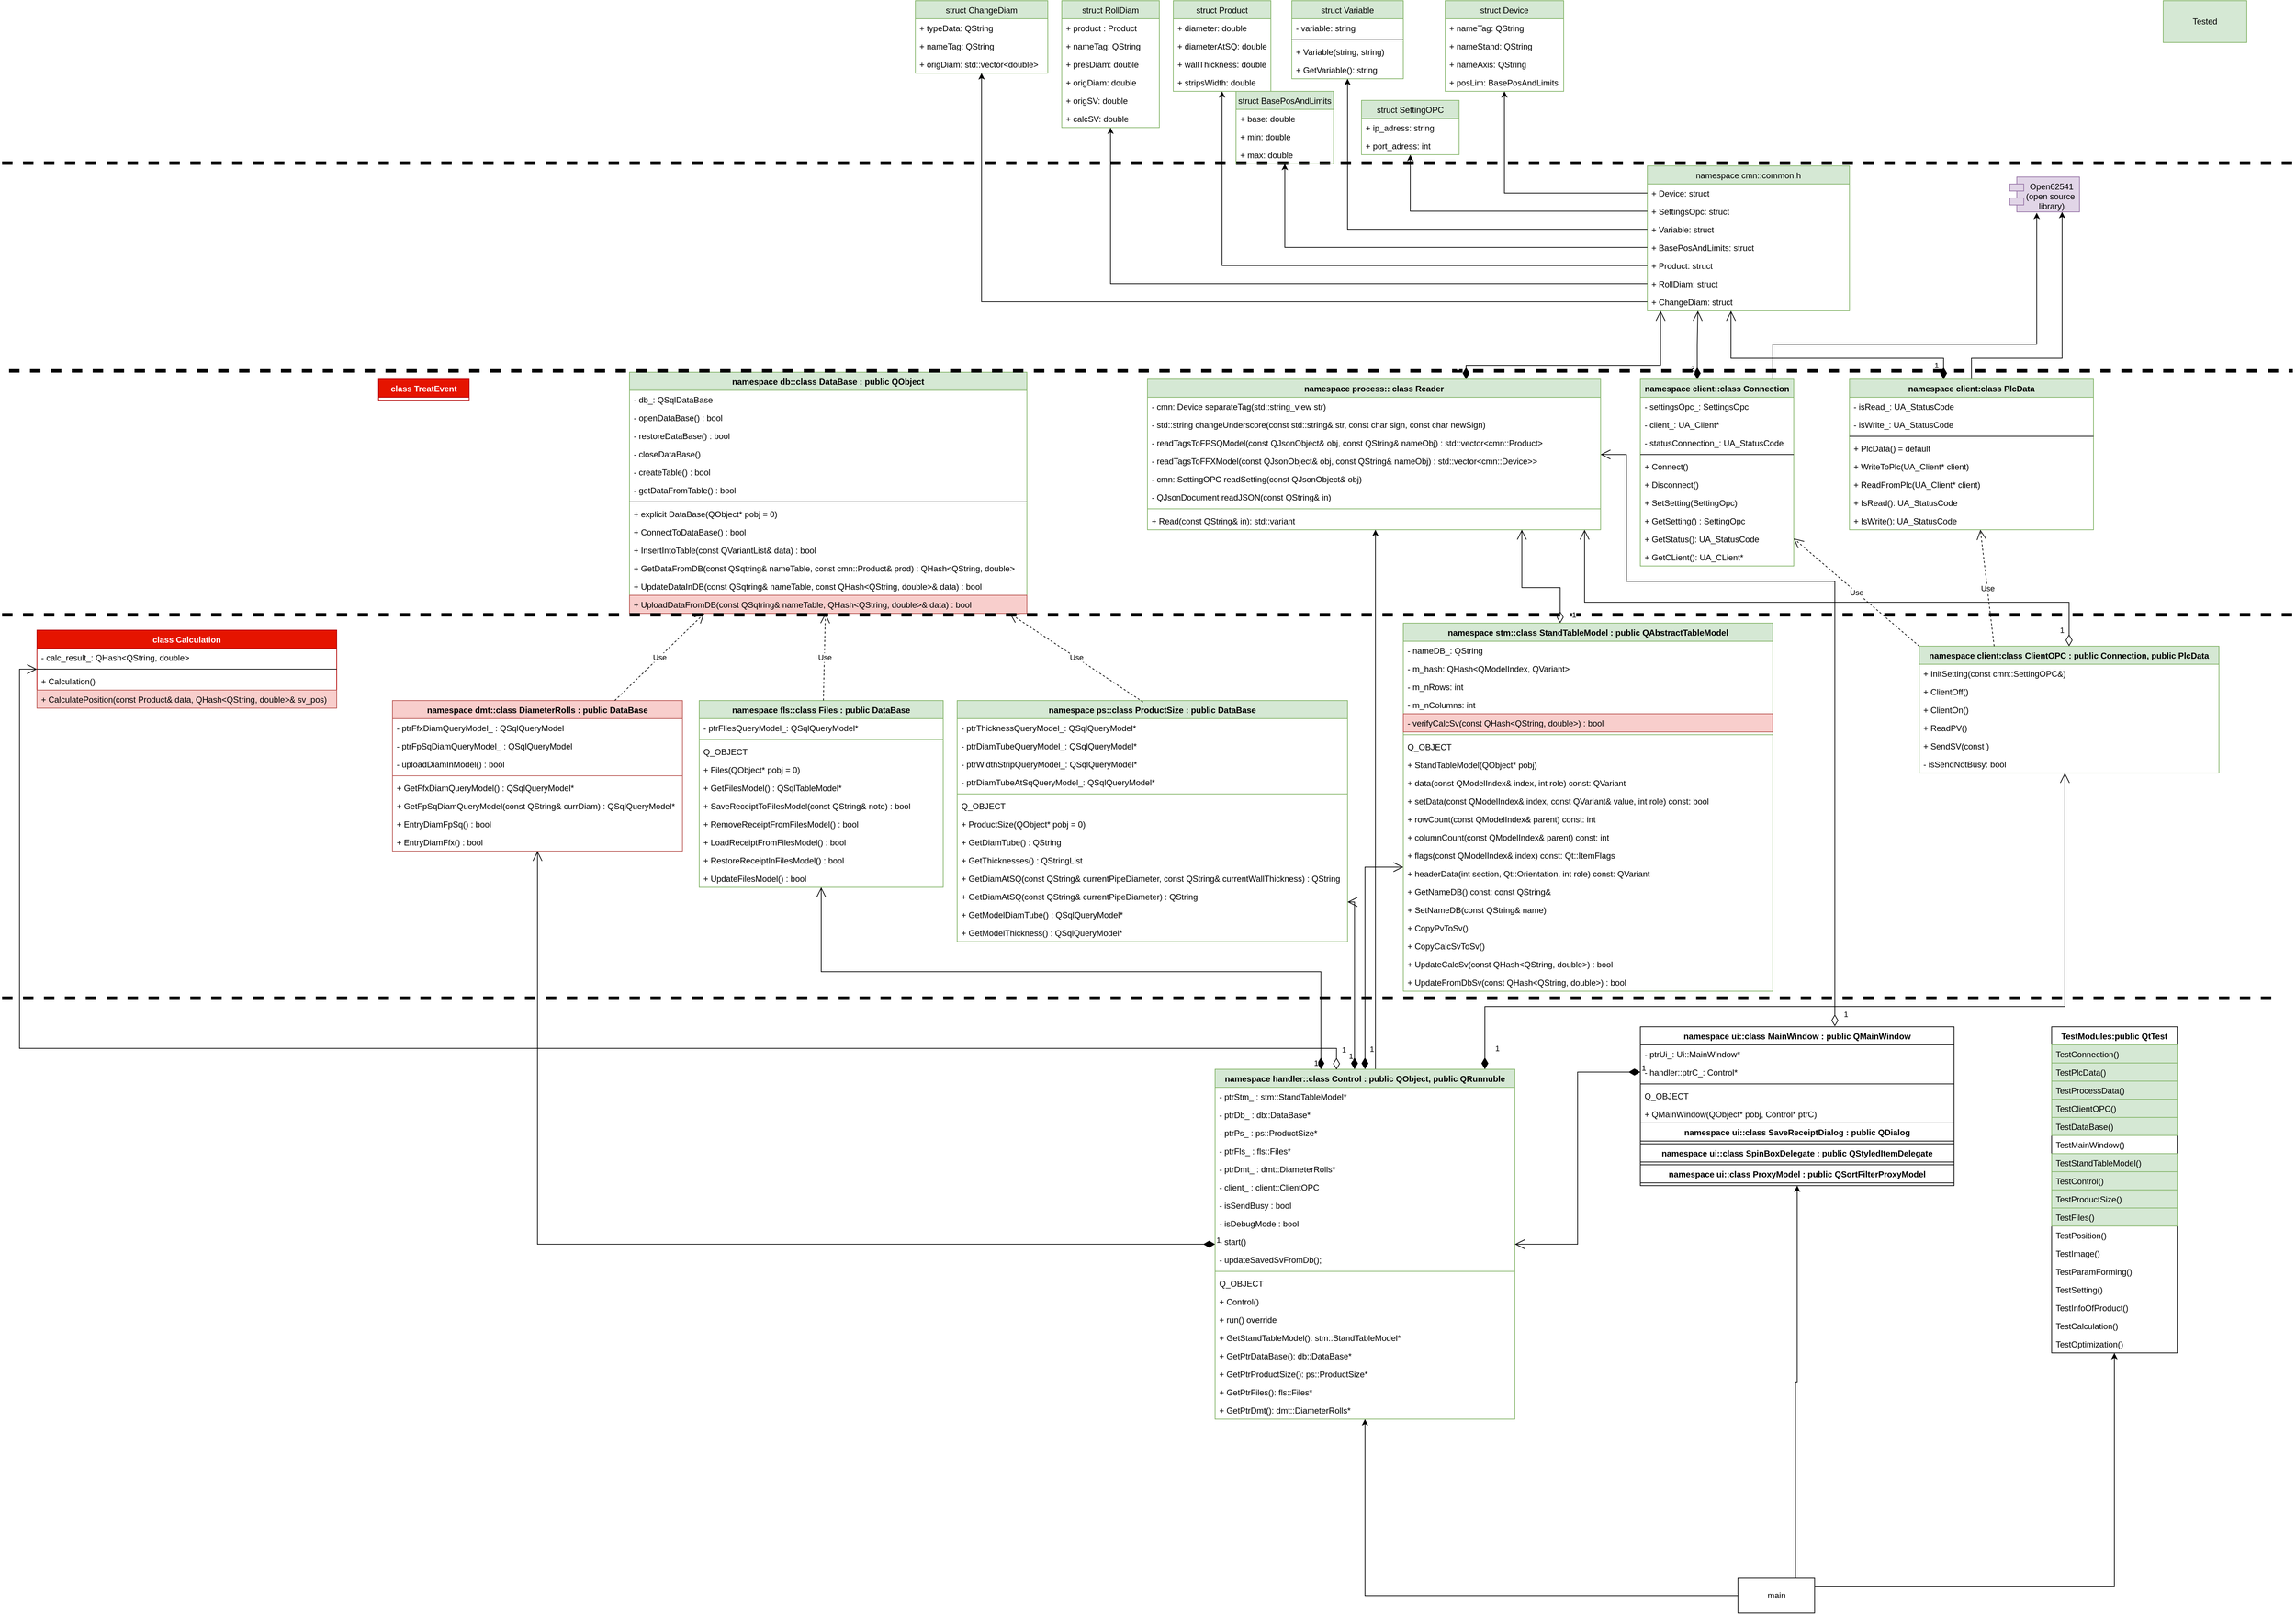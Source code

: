 <mxfile version="21.6.8" type="github">
  <diagram id="2Dpsvyz2H_srhVjpJ2JI" name="Страница 1">
    <mxGraphModel dx="3543" dy="585" grid="1" gridSize="10" guides="1" tooltips="1" connect="1" arrows="1" fold="1" page="1" pageScale="1" pageWidth="827" pageHeight="1169" math="0" shadow="0">
      <root>
        <mxCell id="0" />
        <mxCell id="1" parent="0" />
        <mxCell id="C4b8mJMK9kLbNd0d_tY0-14" style="edgeStyle=orthogonalEdgeStyle;rounded=0;orthogonalLoop=1;jettySize=auto;html=1;entryX=0.386;entryY=1.024;entryDx=0;entryDy=0;entryPerimeter=0;strokeColor=#000000;strokeWidth=1;fontSize=3;" parent="1" source="SQ-T5DaCrIpedyp201qF-10" target="SQ-T5DaCrIpedyp201qF-96" edge="1">
          <mxGeometry relative="1" as="geometry">
            <Array as="points">
              <mxPoint x="70" y="510" />
              <mxPoint x="449" y="510" />
            </Array>
          </mxGeometry>
        </mxCell>
        <mxCell id="SQ-T5DaCrIpedyp201qF-10" value="namespace client::class Connection" style="swimlane;fontStyle=1;align=center;verticalAlign=top;childLayout=stackLayout;horizontal=1;startSize=26;horizontalStack=0;resizeParent=1;resizeParentMax=0;resizeLast=0;collapsible=1;marginBottom=0;fillColor=#d5e8d4;strokeColor=#82b366;" parent="1" vertex="1">
          <mxGeometry x="-120" y="560" width="220" height="268" as="geometry">
            <mxRectangle x="140" y="450" width="140" height="30" as="alternateBounds" />
          </mxGeometry>
        </mxCell>
        <mxCell id="SQ-T5DaCrIpedyp201qF-11" value="- settingsOpc_: SettingsOpc" style="text;strokeColor=none;fillColor=none;align=left;verticalAlign=top;spacingLeft=4;spacingRight=4;overflow=hidden;rotatable=0;points=[[0,0.5],[1,0.5]];portConstraint=eastwest;" parent="SQ-T5DaCrIpedyp201qF-10" vertex="1">
          <mxGeometry y="26" width="220" height="26" as="geometry" />
        </mxCell>
        <mxCell id="0sagyaJ0jvTwCl5UOzd7-6" value="- client_: UA_Client*" style="text;strokeColor=none;fillColor=none;align=left;verticalAlign=top;spacingLeft=4;spacingRight=4;overflow=hidden;rotatable=0;points=[[0,0.5],[1,0.5]];portConstraint=eastwest;" parent="SQ-T5DaCrIpedyp201qF-10" vertex="1">
          <mxGeometry y="52" width="220" height="26" as="geometry" />
        </mxCell>
        <mxCell id="SQ-T5DaCrIpedyp201qF-20" value="- statusConnection_: UA_StatusCode" style="text;strokeColor=none;fillColor=none;align=left;verticalAlign=top;spacingLeft=4;spacingRight=4;overflow=hidden;rotatable=0;points=[[0,0.5],[1,0.5]];portConstraint=eastwest;" parent="SQ-T5DaCrIpedyp201qF-10" vertex="1">
          <mxGeometry y="78" width="220" height="26" as="geometry" />
        </mxCell>
        <mxCell id="SQ-T5DaCrIpedyp201qF-12" value="" style="line;strokeWidth=1;fillColor=none;align=left;verticalAlign=middle;spacingTop=-1;spacingLeft=3;spacingRight=3;rotatable=0;labelPosition=right;points=[];portConstraint=eastwest;" parent="SQ-T5DaCrIpedyp201qF-10" vertex="1">
          <mxGeometry y="104" width="220" height="8" as="geometry" />
        </mxCell>
        <mxCell id="SQ-T5DaCrIpedyp201qF-13" value="+ Connect()" style="text;strokeColor=none;fillColor=none;align=left;verticalAlign=top;spacingLeft=4;spacingRight=4;overflow=hidden;rotatable=0;points=[[0,0.5],[1,0.5]];portConstraint=eastwest;" parent="SQ-T5DaCrIpedyp201qF-10" vertex="1">
          <mxGeometry y="112" width="220" height="26" as="geometry" />
        </mxCell>
        <mxCell id="SQ-T5DaCrIpedyp201qF-14" value="+ Disconnect()" style="text;strokeColor=none;fillColor=none;align=left;verticalAlign=top;spacingLeft=4;spacingRight=4;overflow=hidden;rotatable=0;points=[[0,0.5],[1,0.5]];portConstraint=eastwest;" parent="SQ-T5DaCrIpedyp201qF-10" vertex="1">
          <mxGeometry y="138" width="220" height="26" as="geometry" />
        </mxCell>
        <mxCell id="SQ-T5DaCrIpedyp201qF-15" value="+ SetSetting(SettingOpc)" style="text;strokeColor=none;fillColor=none;align=left;verticalAlign=top;spacingLeft=4;spacingRight=4;overflow=hidden;rotatable=0;points=[[0,0.5],[1,0.5]];portConstraint=eastwest;" parent="SQ-T5DaCrIpedyp201qF-10" vertex="1">
          <mxGeometry y="164" width="220" height="26" as="geometry" />
        </mxCell>
        <mxCell id="SQ-T5DaCrIpedyp201qF-17" value="+ GetSetting() : SettingOpc" style="text;strokeColor=none;fillColor=none;align=left;verticalAlign=top;spacingLeft=4;spacingRight=4;overflow=hidden;rotatable=0;points=[[0,0.5],[1,0.5]];portConstraint=eastwest;" parent="SQ-T5DaCrIpedyp201qF-10" vertex="1">
          <mxGeometry y="190" width="220" height="26" as="geometry" />
        </mxCell>
        <mxCell id="SQ-T5DaCrIpedyp201qF-21" value="+ GetStatus(): UA_StatusCode" style="text;strokeColor=none;fillColor=none;align=left;verticalAlign=top;spacingLeft=4;spacingRight=4;overflow=hidden;rotatable=0;points=[[0,0.5],[1,0.5]];portConstraint=eastwest;" parent="SQ-T5DaCrIpedyp201qF-10" vertex="1">
          <mxGeometry y="216" width="220" height="26" as="geometry" />
        </mxCell>
        <mxCell id="o8M6z-um5G_baaOVVfda-3" value="+ GetCLient(): UA_CLient*" style="text;strokeColor=none;fillColor=none;align=left;verticalAlign=top;spacingLeft=4;spacingRight=4;overflow=hidden;rotatable=0;points=[[0,0.5],[1,0.5]];portConstraint=eastwest;" parent="SQ-T5DaCrIpedyp201qF-10" vertex="1">
          <mxGeometry y="242" width="220" height="26" as="geometry" />
        </mxCell>
        <mxCell id="SQ-T5DaCrIpedyp201qF-22" value="namespace cmn::common.h" style="swimlane;fontStyle=0;childLayout=stackLayout;horizontal=1;startSize=26;fillColor=#d5e8d4;horizontalStack=0;resizeParent=1;resizeParentMax=0;resizeLast=0;collapsible=1;marginBottom=0;strokeColor=#82b366;" parent="1" vertex="1">
          <mxGeometry x="-110" y="254" width="290" height="208" as="geometry">
            <mxRectangle x="-190" y="260" width="100" height="30" as="alternateBounds" />
          </mxGeometry>
        </mxCell>
        <mxCell id="4jiWkkCJL3QrCtC8P8of-7" value="+ Device: struct" style="text;strokeColor=none;fillColor=none;align=left;verticalAlign=top;spacingLeft=4;spacingRight=4;overflow=hidden;rotatable=0;points=[[0,0.5],[1,0.5]];portConstraint=eastwest;" parent="SQ-T5DaCrIpedyp201qF-22" vertex="1">
          <mxGeometry y="26" width="290" height="26" as="geometry" />
        </mxCell>
        <mxCell id="SQ-T5DaCrIpedyp201qF-24" value="+ SettingsOpc: struct" style="text;strokeColor=none;fillColor=none;align=left;verticalAlign=top;spacingLeft=4;spacingRight=4;overflow=hidden;rotatable=0;points=[[0,0.5],[1,0.5]];portConstraint=eastwest;" parent="SQ-T5DaCrIpedyp201qF-22" vertex="1">
          <mxGeometry y="52" width="290" height="26" as="geometry" />
        </mxCell>
        <mxCell id="SQ-T5DaCrIpedyp201qF-25" value="+ Variable: struct" style="text;strokeColor=none;fillColor=none;align=left;verticalAlign=top;spacingLeft=4;spacingRight=4;overflow=hidden;rotatable=0;points=[[0,0.5],[1,0.5]];portConstraint=eastwest;" parent="SQ-T5DaCrIpedyp201qF-22" vertex="1">
          <mxGeometry y="78" width="290" height="26" as="geometry" />
        </mxCell>
        <mxCell id="4jiWkkCJL3QrCtC8P8of-13" value="+ BasePosAndLimits: struct" style="text;strokeColor=none;fillColor=none;align=left;verticalAlign=top;spacingLeft=4;spacingRight=4;overflow=hidden;rotatable=0;points=[[0,0.5],[1,0.5]];portConstraint=eastwest;" parent="SQ-T5DaCrIpedyp201qF-22" vertex="1">
          <mxGeometry y="104" width="290" height="26" as="geometry" />
        </mxCell>
        <mxCell id="SQ-T5DaCrIpedyp201qF-51" value="+ Product: struct" style="text;strokeColor=none;fillColor=none;align=left;verticalAlign=top;spacingLeft=4;spacingRight=4;overflow=hidden;rotatable=0;points=[[0,0.5],[1,0.5]];portConstraint=eastwest;" parent="SQ-T5DaCrIpedyp201qF-22" vertex="1">
          <mxGeometry y="130" width="290" height="26" as="geometry" />
        </mxCell>
        <mxCell id="eOrRSU7gpsf2H4XK8PkY-8" value="+ RollDiam: struct" style="text;strokeColor=none;fillColor=none;align=left;verticalAlign=top;spacingLeft=4;spacingRight=4;overflow=hidden;rotatable=0;points=[[0,0.5],[1,0.5]];portConstraint=eastwest;" parent="SQ-T5DaCrIpedyp201qF-22" vertex="1">
          <mxGeometry y="156" width="290" height="26" as="geometry" />
        </mxCell>
        <mxCell id="lgVjM5vWIwEdmmUlMx2G-33" value="+ ChangeDiam: struct" style="text;strokeColor=none;fillColor=none;align=left;verticalAlign=top;spacingLeft=4;spacingRight=4;overflow=hidden;rotatable=0;points=[[0,0.5],[1,0.5]];portConstraint=eastwest;" parent="SQ-T5DaCrIpedyp201qF-22" vertex="1">
          <mxGeometry y="182" width="290" height="26" as="geometry" />
        </mxCell>
        <mxCell id="SQ-T5DaCrIpedyp201qF-30" value="&amp;nbsp;" style="endArrow=none;dashed=1;html=1;rounded=0;strokeWidth=5;" parent="1" edge="1">
          <mxGeometry width="50" height="50" relative="1" as="geometry">
            <mxPoint x="-2470" y="250" as="sourcePoint" />
            <mxPoint x="816" y="250" as="targetPoint" />
          </mxGeometry>
        </mxCell>
        <mxCell id="SQ-T5DaCrIpedyp201qF-47" value="class Calculation" style="swimlane;fontStyle=1;align=center;verticalAlign=top;childLayout=stackLayout;horizontal=1;startSize=26;horizontalStack=0;resizeParent=1;resizeParentMax=0;resizeLast=0;collapsible=1;marginBottom=0;fillColor=#e51400;fontColor=#ffffff;strokeColor=#B20000;" parent="1" vertex="1">
          <mxGeometry x="-2420" y="920" width="430" height="112" as="geometry">
            <mxRectangle x="-1430" y="940" width="140" height="30" as="alternateBounds" />
          </mxGeometry>
        </mxCell>
        <mxCell id="SQ-T5DaCrIpedyp201qF-48" value="- calc_result_: QHash&lt;QString, double&gt;" style="text;strokeColor=none;fillColor=none;align=left;verticalAlign=top;spacingLeft=4;spacingRight=4;overflow=hidden;rotatable=0;points=[[0,0.5],[1,0.5]];portConstraint=eastwest;" parent="SQ-T5DaCrIpedyp201qF-47" vertex="1">
          <mxGeometry y="26" width="430" height="26" as="geometry" />
        </mxCell>
        <mxCell id="SQ-T5DaCrIpedyp201qF-49" value="" style="line;strokeWidth=1;fillColor=none;align=left;verticalAlign=middle;spacingTop=-1;spacingLeft=3;spacingRight=3;rotatable=0;labelPosition=right;points=[];portConstraint=eastwest;" parent="SQ-T5DaCrIpedyp201qF-47" vertex="1">
          <mxGeometry y="52" width="430" height="8" as="geometry" />
        </mxCell>
        <mxCell id="SQ-T5DaCrIpedyp201qF-50" value="+ Calculation()" style="text;strokeColor=none;fillColor=none;align=left;verticalAlign=top;spacingLeft=4;spacingRight=4;overflow=hidden;rotatable=0;points=[[0,0.5],[1,0.5]];portConstraint=eastwest;" parent="SQ-T5DaCrIpedyp201qF-47" vertex="1">
          <mxGeometry y="60" width="430" height="26" as="geometry" />
        </mxCell>
        <mxCell id="WHcGR6Cwl5bKG5pC_p2M-3" value="+ CalculatePosition(const Product&amp; data, QHash&lt;QString, double&gt;&amp; sv_pos)" style="text;strokeColor=#b85450;fillColor=#f8cecc;align=left;verticalAlign=top;spacingLeft=4;spacingRight=4;overflow=hidden;rotatable=0;points=[[0,0.5],[1,0.5]];portConstraint=eastwest;" parent="SQ-T5DaCrIpedyp201qF-47" vertex="1">
          <mxGeometry y="86" width="430" height="26" as="geometry" />
        </mxCell>
        <mxCell id="SQ-T5DaCrIpedyp201qF-57" style="edgeStyle=orthogonalEdgeStyle;rounded=0;orthogonalLoop=1;jettySize=auto;html=1;exitX=0;exitY=0.5;exitDx=0;exitDy=0;" parent="1" source="SQ-T5DaCrIpedyp201qF-24" target="u9fWWmROaWB1yRVPXOLR-49" edge="1">
          <mxGeometry relative="1" as="geometry">
            <mxPoint x="-340" y="130" as="targetPoint" />
          </mxGeometry>
        </mxCell>
        <mxCell id="SQ-T5DaCrIpedyp201qF-58" style="edgeStyle=orthogonalEdgeStyle;rounded=0;orthogonalLoop=1;jettySize=auto;html=1;exitX=0;exitY=0.5;exitDx=0;exitDy=0;entryX=0.5;entryY=1;entryDx=0;entryDy=0;" parent="1" source="SQ-T5DaCrIpedyp201qF-25" target="o8M6z-um5G_baaOVVfda-25" edge="1">
          <mxGeometry relative="1" as="geometry">
            <mxPoint x="-450" y="270.0" as="targetPoint" />
          </mxGeometry>
        </mxCell>
        <mxCell id="SQ-T5DaCrIpedyp201qF-59" style="edgeStyle=orthogonalEdgeStyle;rounded=0;orthogonalLoop=1;jettySize=auto;html=1;exitX=0;exitY=0.5;exitDx=0;exitDy=0;" parent="1" source="SQ-T5DaCrIpedyp201qF-51" target="u9fWWmROaWB1yRVPXOLR-54" edge="1">
          <mxGeometry relative="1" as="geometry">
            <mxPoint x="-555.22" y="132.61" as="targetPoint" />
          </mxGeometry>
        </mxCell>
        <mxCell id="C4b8mJMK9kLbNd0d_tY0-15" style="edgeStyle=orthogonalEdgeStyle;rounded=0;orthogonalLoop=1;jettySize=auto;html=1;entryX=0.75;entryY=1;entryDx=0;entryDy=0;strokeColor=#000000;strokeWidth=1;fontSize=3;" parent="1" source="SQ-T5DaCrIpedyp201qF-78" target="SQ-T5DaCrIpedyp201qF-96" edge="1">
          <mxGeometry relative="1" as="geometry">
            <Array as="points">
              <mxPoint x="355" y="530" />
              <mxPoint x="485" y="530" />
            </Array>
          </mxGeometry>
        </mxCell>
        <mxCell id="SQ-T5DaCrIpedyp201qF-78" value="namespace client:class PlcData" style="swimlane;fontStyle=1;align=center;verticalAlign=top;childLayout=stackLayout;horizontal=1;startSize=26;horizontalStack=0;resizeParent=1;resizeParentMax=0;resizeLast=0;collapsible=1;marginBottom=0;fillColor=#d5e8d4;strokeColor=#82b366;" parent="1" vertex="1">
          <mxGeometry x="180" y="560" width="350" height="216" as="geometry">
            <mxRectangle x="400" y="491" width="120" height="30" as="alternateBounds" />
          </mxGeometry>
        </mxCell>
        <mxCell id="o8M6z-um5G_baaOVVfda-31" value="- isRead_: UA_StatusCode" style="text;strokeColor=none;fillColor=none;align=left;verticalAlign=top;spacingLeft=4;spacingRight=4;overflow=hidden;rotatable=0;points=[[0,0.5],[1,0.5]];portConstraint=eastwest;" parent="SQ-T5DaCrIpedyp201qF-78" vertex="1">
          <mxGeometry y="26" width="350" height="26" as="geometry" />
        </mxCell>
        <mxCell id="o8M6z-um5G_baaOVVfda-1" value="- isWrite_: UA_StatusCode" style="text;strokeColor=none;fillColor=none;align=left;verticalAlign=top;spacingLeft=4;spacingRight=4;overflow=hidden;rotatable=0;points=[[0,0.5],[1,0.5]];portConstraint=eastwest;" parent="SQ-T5DaCrIpedyp201qF-78" vertex="1">
          <mxGeometry y="52" width="350" height="26" as="geometry" />
        </mxCell>
        <mxCell id="SQ-T5DaCrIpedyp201qF-80" value="" style="line;strokeWidth=1;fillColor=none;align=left;verticalAlign=middle;spacingTop=-1;spacingLeft=3;spacingRight=3;rotatable=0;labelPosition=right;points=[];portConstraint=eastwest;" parent="SQ-T5DaCrIpedyp201qF-78" vertex="1">
          <mxGeometry y="78" width="350" height="8" as="geometry" />
        </mxCell>
        <mxCell id="SQ-T5DaCrIpedyp201qF-89" value="+ PlcData() = default" style="text;strokeColor=none;fillColor=none;align=left;verticalAlign=top;spacingLeft=4;spacingRight=4;overflow=hidden;rotatable=0;points=[[0,0.5],[1,0.5]];portConstraint=eastwest;" parent="SQ-T5DaCrIpedyp201qF-78" vertex="1">
          <mxGeometry y="86" width="350" height="26" as="geometry" />
        </mxCell>
        <mxCell id="SQ-T5DaCrIpedyp201qF-81" value="+ WriteToPlc(UA_Client* client)" style="text;strokeColor=none;fillColor=none;align=left;verticalAlign=top;spacingLeft=4;spacingRight=4;overflow=hidden;rotatable=0;points=[[0,0.5],[1,0.5]];portConstraint=eastwest;" parent="SQ-T5DaCrIpedyp201qF-78" vertex="1">
          <mxGeometry y="112" width="350" height="26" as="geometry" />
        </mxCell>
        <mxCell id="SQ-T5DaCrIpedyp201qF-83" value="+ ReadFromPlc(UA_Client* client)" style="text;strokeColor=none;fillColor=none;align=left;verticalAlign=top;spacingLeft=4;spacingRight=4;overflow=hidden;rotatable=0;points=[[0,0.5],[1,0.5]];portConstraint=eastwest;" parent="SQ-T5DaCrIpedyp201qF-78" vertex="1">
          <mxGeometry y="138" width="350" height="26" as="geometry" />
        </mxCell>
        <mxCell id="o8M6z-um5G_baaOVVfda-2" value="+ IsRead(): UA_StatusCode" style="text;strokeColor=none;fillColor=none;align=left;verticalAlign=top;spacingLeft=4;spacingRight=4;overflow=hidden;rotatable=0;points=[[0,0.5],[1,0.5]];portConstraint=eastwest;" parent="SQ-T5DaCrIpedyp201qF-78" vertex="1">
          <mxGeometry y="164" width="350" height="26" as="geometry" />
        </mxCell>
        <mxCell id="o8M6z-um5G_baaOVVfda-32" value="+ IsWrite(): UA_StatusCode" style="text;strokeColor=none;fillColor=none;align=left;verticalAlign=top;spacingLeft=4;spacingRight=4;overflow=hidden;rotatable=0;points=[[0,0.5],[1,0.5]];portConstraint=eastwest;" parent="SQ-T5DaCrIpedyp201qF-78" vertex="1">
          <mxGeometry y="190" width="350" height="26" as="geometry" />
        </mxCell>
        <mxCell id="SQ-T5DaCrIpedyp201qF-85" value="namespace client:class ClientOPC : public Connection, public PlcData" style="swimlane;fontStyle=1;align=center;verticalAlign=top;childLayout=stackLayout;horizontal=1;startSize=26;horizontalStack=0;resizeParent=1;resizeParentMax=0;resizeLast=0;collapsible=1;marginBottom=0;fillColor=#d5e8d4;strokeColor=#82b366;" parent="1" vertex="1">
          <mxGeometry x="280" y="943" width="430" height="182" as="geometry" />
        </mxCell>
        <mxCell id="Vb3NL3fLkHpNmhM33ndf-9" value="+ InitSetting(const cmn::SettingOPC&amp;)" style="text;align=left;verticalAlign=top;spacingLeft=4;spacingRight=4;overflow=hidden;rotatable=0;points=[[0,0.5],[1,0.5]];portConstraint=eastwest;" parent="SQ-T5DaCrIpedyp201qF-85" vertex="1">
          <mxGeometry y="26" width="430" height="26" as="geometry" />
        </mxCell>
        <mxCell id="o8M6z-um5G_baaOVVfda-43" value="+ ClientOff()" style="text;align=left;verticalAlign=top;spacingLeft=4;spacingRight=4;overflow=hidden;rotatable=0;points=[[0,0.5],[1,0.5]];portConstraint=eastwest;" parent="SQ-T5DaCrIpedyp201qF-85" vertex="1">
          <mxGeometry y="52" width="430" height="26" as="geometry" />
        </mxCell>
        <mxCell id="SQ-T5DaCrIpedyp201qF-88" value="+ ClientOn()" style="text;align=left;verticalAlign=top;spacingLeft=4;spacingRight=4;overflow=hidden;rotatable=0;points=[[0,0.5],[1,0.5]];portConstraint=eastwest;" parent="SQ-T5DaCrIpedyp201qF-85" vertex="1">
          <mxGeometry y="78" width="430" height="26" as="geometry" />
        </mxCell>
        <mxCell id="SQ-T5DaCrIpedyp201qF-106" value="+ ReadPV()" style="text;align=left;verticalAlign=top;spacingLeft=4;spacingRight=4;overflow=hidden;rotatable=0;points=[[0,0.5],[1,0.5]];portConstraint=eastwest;" parent="SQ-T5DaCrIpedyp201qF-85" vertex="1">
          <mxGeometry y="104" width="430" height="26" as="geometry" />
        </mxCell>
        <mxCell id="o8M6z-um5G_baaOVVfda-44" value="+ SendSV(const )" style="text;align=left;verticalAlign=top;spacingLeft=4;spacingRight=4;overflow=hidden;rotatable=0;points=[[0,0.5],[1,0.5]];portConstraint=eastwest;" parent="SQ-T5DaCrIpedyp201qF-85" vertex="1">
          <mxGeometry y="130" width="430" height="26" as="geometry" />
        </mxCell>
        <mxCell id="sck4cDPTIPW5EN6w9o2l-33" value="- isSendNotBusy: bool" style="text;strokeColor=none;fillColor=none;align=left;verticalAlign=top;spacingLeft=4;spacingRight=4;overflow=hidden;rotatable=0;points=[[0,0.5],[1,0.5]];portConstraint=eastwest;" parent="SQ-T5DaCrIpedyp201qF-85" vertex="1">
          <mxGeometry y="156" width="430" height="26" as="geometry" />
        </mxCell>
        <mxCell id="SQ-T5DaCrIpedyp201qF-96" value="Open62541&#xa;(open source &#xa;library)" style="shape=module;align=left;spacingLeft=20;align=center;verticalAlign=top;fillColor=#e1d5e7;strokeColor=#9673a6;" parent="1" vertex="1">
          <mxGeometry x="410" y="270" width="100" height="50" as="geometry" />
        </mxCell>
        <mxCell id="SQ-T5DaCrIpedyp201qF-108" value="Use" style="endArrow=open;endSize=12;dashed=1;html=1;rounded=0;exitX=0;exitY=0;exitDx=0;exitDy=0;" parent="1" source="SQ-T5DaCrIpedyp201qF-85" target="SQ-T5DaCrIpedyp201qF-10" edge="1">
          <mxGeometry width="160" relative="1" as="geometry">
            <mxPoint x="130" y="846" as="sourcePoint" />
            <mxPoint x="360" y="706" as="targetPoint" />
          </mxGeometry>
        </mxCell>
        <mxCell id="SQ-T5DaCrIpedyp201qF-121" value="namespace db::class DataBase : public QObject" style="swimlane;fontStyle=1;align=center;verticalAlign=top;childLayout=stackLayout;horizontal=1;startSize=26;horizontalStack=0;resizeParent=1;resizeParentMax=0;resizeLast=0;collapsible=1;marginBottom=0;fillColor=#d5e8d4;strokeColor=#82b366;" parent="1" vertex="1">
          <mxGeometry x="-1570" y="550" width="570" height="346" as="geometry" />
        </mxCell>
        <mxCell id="SQ-T5DaCrIpedyp201qF-122" value="- db_: QSqlDataBase" style="text;strokeColor=none;fillColor=none;align=left;verticalAlign=top;spacingLeft=4;spacingRight=4;overflow=hidden;rotatable=0;points=[[0,0.5],[1,0.5]];portConstraint=eastwest;" parent="SQ-T5DaCrIpedyp201qF-121" vertex="1">
          <mxGeometry y="26" width="570" height="26" as="geometry" />
        </mxCell>
        <mxCell id="C4b8mJMK9kLbNd0d_tY0-19" value="- openDataBase() : bool" style="text;strokeColor=none;fillColor=none;align=left;verticalAlign=top;spacingLeft=4;spacingRight=4;overflow=hidden;rotatable=0;points=[[0,0.5],[1,0.5]];portConstraint=eastwest;" parent="SQ-T5DaCrIpedyp201qF-121" vertex="1">
          <mxGeometry y="52" width="570" height="26" as="geometry" />
        </mxCell>
        <mxCell id="C4b8mJMK9kLbNd0d_tY0-20" value="- restoreDataBase() : bool" style="text;strokeColor=none;fillColor=none;align=left;verticalAlign=top;spacingLeft=4;spacingRight=4;overflow=hidden;rotatable=0;points=[[0,0.5],[1,0.5]];portConstraint=eastwest;" parent="SQ-T5DaCrIpedyp201qF-121" vertex="1">
          <mxGeometry y="78" width="570" height="26" as="geometry" />
        </mxCell>
        <mxCell id="C4b8mJMK9kLbNd0d_tY0-21" value="- closeDataBase()" style="text;strokeColor=none;fillColor=none;align=left;verticalAlign=top;spacingLeft=4;spacingRight=4;overflow=hidden;rotatable=0;points=[[0,0.5],[1,0.5]];portConstraint=eastwest;" parent="SQ-T5DaCrIpedyp201qF-121" vertex="1">
          <mxGeometry y="104" width="570" height="26" as="geometry" />
        </mxCell>
        <mxCell id="WHcGR6Cwl5bKG5pC_p2M-6" value="- createTable() : bool" style="text;strokeColor=none;fillColor=none;align=left;verticalAlign=top;spacingLeft=4;spacingRight=4;overflow=hidden;rotatable=0;points=[[0,0.5],[1,0.5]];portConstraint=eastwest;" parent="SQ-T5DaCrIpedyp201qF-121" vertex="1">
          <mxGeometry y="130" width="570" height="26" as="geometry" />
        </mxCell>
        <mxCell id="vMwY6Gk4kxDGGadJfle2-9" value="- getDataFromTable() : bool" style="text;strokeColor=none;fillColor=none;align=left;verticalAlign=top;spacingLeft=4;spacingRight=4;overflow=hidden;rotatable=0;points=[[0,0.5],[1,0.5]];portConstraint=eastwest;" parent="SQ-T5DaCrIpedyp201qF-121" vertex="1">
          <mxGeometry y="156" width="570" height="26" as="geometry" />
        </mxCell>
        <mxCell id="SQ-T5DaCrIpedyp201qF-123" value="" style="line;strokeWidth=1;fillColor=none;align=left;verticalAlign=middle;spacingTop=-1;spacingLeft=3;spacingRight=3;rotatable=0;labelPosition=right;points=[];portConstraint=eastwest;" parent="SQ-T5DaCrIpedyp201qF-121" vertex="1">
          <mxGeometry y="182" width="570" height="8" as="geometry" />
        </mxCell>
        <mxCell id="C4b8mJMK9kLbNd0d_tY0-17" value="+ explicit DataBase(QObject* pobj = 0)" style="text;strokeColor=none;fillColor=none;align=left;verticalAlign=top;spacingLeft=4;spacingRight=4;overflow=hidden;rotatable=0;points=[[0,0.5],[1,0.5]];portConstraint=eastwest;" parent="SQ-T5DaCrIpedyp201qF-121" vertex="1">
          <mxGeometry y="190" width="570" height="26" as="geometry" />
        </mxCell>
        <mxCell id="o8M6z-um5G_baaOVVfda-68" value="+ ConnectToDataBase() : bool" style="text;align=left;verticalAlign=top;spacingLeft=4;spacingRight=4;overflow=hidden;rotatable=0;points=[[0,0.5],[1,0.5]];portConstraint=eastwest;" parent="SQ-T5DaCrIpedyp201qF-121" vertex="1">
          <mxGeometry y="216" width="570" height="26" as="geometry" />
        </mxCell>
        <mxCell id="WHcGR6Cwl5bKG5pC_p2M-1" value="+ InsertIntoTable(const QVariantList&amp; data) : bool" style="text;align=left;verticalAlign=top;spacingLeft=4;spacingRight=4;overflow=hidden;rotatable=0;points=[[0,0.5],[1,0.5]];portConstraint=eastwest;" parent="SQ-T5DaCrIpedyp201qF-121" vertex="1">
          <mxGeometry y="242" width="570" height="26" as="geometry" />
        </mxCell>
        <mxCell id="0zGOPA1J9stlD_iwhkM7-13" value="+ GetDataFromDB(const QSqtring&amp; nameTable, const cmn::Product&amp; prod) : QHash&lt;QString, double&gt;" style="text;align=left;verticalAlign=top;spacingLeft=4;spacingRight=4;overflow=hidden;rotatable=0;points=[[0,0.5],[1,0.5]];portConstraint=eastwest;" parent="SQ-T5DaCrIpedyp201qF-121" vertex="1">
          <mxGeometry y="268" width="570" height="26" as="geometry" />
        </mxCell>
        <mxCell id="0zGOPA1J9stlD_iwhkM7-17" value="+ UpdateDataInDB(const QSqtring&amp; nameTable, const QHash&lt;QString, double&gt;&amp; data) : bool" style="text;align=left;verticalAlign=top;spacingLeft=4;spacingRight=4;overflow=hidden;rotatable=0;points=[[0,0.5],[1,0.5]];portConstraint=eastwest;" parent="SQ-T5DaCrIpedyp201qF-121" vertex="1">
          <mxGeometry y="294" width="570" height="26" as="geometry" />
        </mxCell>
        <mxCell id="SQ-T5DaCrIpedyp201qF-127" value="+ UploadDataFromDB(const QSqtring&amp; nameTable, QHash&lt;QString, double&gt;&amp; data) : bool" style="text;align=left;verticalAlign=top;spacingLeft=4;spacingRight=4;overflow=hidden;rotatable=0;points=[[0,0.5],[1,0.5]];portConstraint=eastwest;fillColor=#f8cecc;strokeColor=#b85450;" parent="SQ-T5DaCrIpedyp201qF-121" vertex="1">
          <mxGeometry y="320" width="570" height="26" as="geometry" />
        </mxCell>
        <mxCell id="SQ-T5DaCrIpedyp201qF-131" value="namespace ui::class MainWindow : public QMainWindow" style="swimlane;fontStyle=1;align=center;verticalAlign=top;childLayout=stackLayout;horizontal=1;startSize=26;horizontalStack=0;resizeParent=1;resizeParentMax=0;resizeLast=0;collapsible=1;marginBottom=0;" parent="1" vertex="1">
          <mxGeometry x="-120" y="1489" width="450" height="228" as="geometry">
            <mxRectangle x="-120" y="1489" width="280" height="30" as="alternateBounds" />
          </mxGeometry>
        </mxCell>
        <mxCell id="SQ-T5DaCrIpedyp201qF-132" value="- ptrUi_: Ui::MainWindow*" style="text;strokeColor=none;fillColor=none;align=left;verticalAlign=top;spacingLeft=4;spacingRight=4;overflow=hidden;rotatable=0;points=[[0,0.5],[1,0.5]];portConstraint=eastwest;" parent="SQ-T5DaCrIpedyp201qF-131" vertex="1">
          <mxGeometry y="26" width="450" height="26" as="geometry" />
        </mxCell>
        <mxCell id="_vtQOeh_7MvHUMB0sdmG-4" value="- handler::ptrC_: Control*" style="text;strokeColor=none;fillColor=none;align=left;verticalAlign=top;spacingLeft=4;spacingRight=4;overflow=hidden;rotatable=0;points=[[0,0.5],[1,0.5]];portConstraint=eastwest;" parent="SQ-T5DaCrIpedyp201qF-131" vertex="1">
          <mxGeometry y="52" width="450" height="26" as="geometry" />
        </mxCell>
        <mxCell id="SQ-T5DaCrIpedyp201qF-133" value="" style="line;strokeWidth=1;fillColor=none;align=left;verticalAlign=middle;spacingTop=-1;spacingLeft=3;spacingRight=3;rotatable=0;labelPosition=right;points=[];portConstraint=eastwest;" parent="SQ-T5DaCrIpedyp201qF-131" vertex="1">
          <mxGeometry y="78" width="450" height="8" as="geometry" />
        </mxCell>
        <mxCell id="sck4cDPTIPW5EN6w9o2l-16" value="Q_OBJECT" style="text;strokeColor=none;fillColor=none;align=left;verticalAlign=top;spacingLeft=4;spacingRight=4;overflow=hidden;rotatable=0;points=[[0,0.5],[1,0.5]];portConstraint=eastwest;" parent="SQ-T5DaCrIpedyp201qF-131" vertex="1">
          <mxGeometry y="86" width="450" height="26" as="geometry" />
        </mxCell>
        <mxCell id="SQ-T5DaCrIpedyp201qF-134" value="+ QMainWindow(QObject* pobj, Control* ptrC)" style="text;strokeColor=none;fillColor=none;align=left;verticalAlign=top;spacingLeft=4;spacingRight=4;overflow=hidden;rotatable=0;points=[[0,0.5],[1,0.5]];portConstraint=eastwest;" parent="SQ-T5DaCrIpedyp201qF-131" vertex="1">
          <mxGeometry y="112" width="450" height="26" as="geometry" />
        </mxCell>
        <mxCell id="22ZD_ox_FzsqnUICkrkP-1" value="namespace ui::class SaveReceiptDialog : public QDialog" style="swimlane;fontStyle=1;align=center;verticalAlign=top;childLayout=stackLayout;horizontal=1;startSize=26;horizontalStack=0;resizeParent=1;resizeParentMax=0;resizeLast=0;collapsible=1;marginBottom=0;" parent="SQ-T5DaCrIpedyp201qF-131" vertex="1" collapsed="1">
          <mxGeometry y="138" width="450" height="30" as="geometry">
            <mxRectangle y="138" width="450" height="138" as="alternateBounds" />
          </mxGeometry>
        </mxCell>
        <mxCell id="22ZD_ox_FzsqnUICkrkP-2" value="- m_ptxtNote : QLineEdit*" style="text;strokeColor=none;fillColor=none;align=left;verticalAlign=top;spacingLeft=4;spacingRight=4;overflow=hidden;rotatable=0;points=[[0,0.5],[1,0.5]];portConstraint=eastwest;" parent="22ZD_ox_FzsqnUICkrkP-1" vertex="1">
          <mxGeometry y="26" width="450" height="26" as="geometry" />
        </mxCell>
        <mxCell id="22ZD_ox_FzsqnUICkrkP-4" value="" style="line;strokeWidth=1;fillColor=none;align=left;verticalAlign=middle;spacingTop=-1;spacingLeft=3;spacingRight=3;rotatable=0;labelPosition=right;points=[];portConstraint=eastwest;" parent="22ZD_ox_FzsqnUICkrkP-1" vertex="1">
          <mxGeometry y="52" width="450" height="8" as="geometry" />
        </mxCell>
        <mxCell id="22ZD_ox_FzsqnUICkrkP-5" value="Q_OBJECT" style="text;strokeColor=none;fillColor=none;align=left;verticalAlign=top;spacingLeft=4;spacingRight=4;overflow=hidden;rotatable=0;points=[[0,0.5],[1,0.5]];portConstraint=eastwest;" parent="22ZD_ox_FzsqnUICkrkP-1" vertex="1">
          <mxGeometry y="60" width="450" height="26" as="geometry" />
        </mxCell>
        <mxCell id="22ZD_ox_FzsqnUICkrkP-6" value="+ SaveReceiptDialog(QObject* pobj = 0)" style="text;strokeColor=none;fillColor=none;align=left;verticalAlign=top;spacingLeft=4;spacingRight=4;overflow=hidden;rotatable=0;points=[[0,0.5],[1,0.5]];portConstraint=eastwest;" parent="22ZD_ox_FzsqnUICkrkP-1" vertex="1">
          <mxGeometry y="86" width="450" height="26" as="geometry" />
        </mxCell>
        <mxCell id="22ZD_ox_FzsqnUICkrkP-7" value="+ Note() const: QString " style="text;strokeColor=none;fillColor=none;align=left;verticalAlign=top;spacingLeft=4;spacingRight=4;overflow=hidden;rotatable=0;points=[[0,0.5],[1,0.5]];portConstraint=eastwest;" parent="22ZD_ox_FzsqnUICkrkP-1" vertex="1">
          <mxGeometry y="112" width="450" height="26" as="geometry" />
        </mxCell>
        <mxCell id="-z2G_ffzZICEgDDTGAeb-29" value="namespace ui::class SpinBoxDelegate : public QStyledItemDelegate" style="swimlane;fontStyle=1;align=center;verticalAlign=top;childLayout=stackLayout;horizontal=1;startSize=26;horizontalStack=0;resizeParent=1;resizeParentMax=0;resizeLast=0;collapsible=1;marginBottom=0;" parent="SQ-T5DaCrIpedyp201qF-131" vertex="1" collapsed="1">
          <mxGeometry y="168" width="450" height="30" as="geometry">
            <mxRectangle y="358" width="450" height="250" as="alternateBounds" />
          </mxGeometry>
        </mxCell>
        <mxCell id="-z2G_ffzZICEgDDTGAeb-30" value="- m_nameStand : QString" style="text;strokeColor=none;fillColor=none;align=left;verticalAlign=top;spacingLeft=4;spacingRight=4;overflow=hidden;rotatable=0;points=[[0,0.5],[1,0.5]];portConstraint=eastwest;" parent="-z2G_ffzZICEgDDTGAeb-29" vertex="1">
          <mxGeometry y="26" width="450" height="26" as="geometry" />
        </mxCell>
        <mxCell id="-z2G_ffzZICEgDDTGAeb-31" value="" style="line;strokeWidth=1;fillColor=none;align=left;verticalAlign=middle;spacingTop=-1;spacingLeft=3;spacingRight=3;rotatable=0;labelPosition=right;points=[];portConstraint=eastwest;" parent="-z2G_ffzZICEgDDTGAeb-29" vertex="1">
          <mxGeometry y="52" width="450" height="8" as="geometry" />
        </mxCell>
        <mxCell id="-z2G_ffzZICEgDDTGAeb-32" value="Q_OBJECT" style="text;strokeColor=none;fillColor=none;align=left;verticalAlign=top;spacingLeft=4;spacingRight=4;overflow=hidden;rotatable=0;points=[[0,0.5],[1,0.5]];portConstraint=eastwest;" parent="-z2G_ffzZICEgDDTGAeb-29" vertex="1">
          <mxGeometry y="60" width="450" height="26" as="geometry" />
        </mxCell>
        <mxCell id="-z2G_ffzZICEgDDTGAeb-33" value="+ QMainWindow(QObject* pobj, const QString&amp; nameStand)" style="text;strokeColor=none;fillColor=none;align=left;verticalAlign=top;spacingLeft=4;spacingRight=4;overflow=hidden;rotatable=0;points=[[0,0.5],[1,0.5]];portConstraint=eastwest;" parent="-z2G_ffzZICEgDDTGAeb-29" vertex="1">
          <mxGeometry y="86" width="450" height="26" as="geometry" />
        </mxCell>
        <mxCell id="-z2G_ffzZICEgDDTGAeb-34" value="+ createEditor(QWidget* parent, const QStyleOptionViewItem&amp; option, &#xa;&#xa;const QModelIndex&amp; index) const: QWidget* " style="text;strokeColor=none;fillColor=none;align=left;verticalAlign=top;spacingLeft=4;spacingRight=4;overflow=hidden;rotatable=0;points=[[0,0.5],[1,0.5]];portConstraint=eastwest;" parent="-z2G_ffzZICEgDDTGAeb-29" vertex="1">
          <mxGeometry y="112" width="450" height="58" as="geometry" />
        </mxCell>
        <mxCell id="-z2G_ffzZICEgDDTGAeb-35" value="+ setEditorData(QWidget* parent, const QModelIndex&amp; index) const" style="text;strokeColor=none;fillColor=none;align=left;verticalAlign=top;spacingLeft=4;spacingRight=4;overflow=hidden;rotatable=0;points=[[0,0.5],[1,0.5]];portConstraint=eastwest;" parent="-z2G_ffzZICEgDDTGAeb-29" vertex="1">
          <mxGeometry y="170" width="450" height="26" as="geometry" />
        </mxCell>
        <mxCell id="-z2G_ffzZICEgDDTGAeb-36" value="+ setModelData(QWidget* parent, QAbstractItemModel* model, &#xa;&#xa;const QModelIndex&amp; index) const" style="text;strokeColor=none;fillColor=none;align=left;verticalAlign=top;spacingLeft=4;spacingRight=4;overflow=hidden;rotatable=0;points=[[0,0.5],[1,0.5]];portConstraint=eastwest;" parent="-z2G_ffzZICEgDDTGAeb-29" vertex="1">
          <mxGeometry y="196" width="450" height="54" as="geometry" />
        </mxCell>
        <mxCell id="-z2G_ffzZICEgDDTGAeb-17" value="namespace ui::class ProxyModel : public QSortFilterProxyModel" style="swimlane;fontStyle=1;align=center;verticalAlign=top;childLayout=stackLayout;horizontal=1;startSize=26;horizontalStack=0;resizeParent=1;resizeParentMax=0;resizeLast=0;collapsible=1;marginBottom=0;" parent="SQ-T5DaCrIpedyp201qF-131" vertex="1" collapsed="1">
          <mxGeometry y="198" width="450" height="30" as="geometry">
            <mxRectangle y="250" width="450" height="164" as="alternateBounds" />
          </mxGeometry>
        </mxCell>
        <mxCell id="-z2G_ffzZICEgDDTGAeb-37" value="- m_numCol_1 : int" style="text;strokeColor=none;fillColor=none;align=left;verticalAlign=top;spacingLeft=4;spacingRight=4;overflow=hidden;rotatable=0;points=[[0,0.5],[1,0.5]];portConstraint=eastwest;" parent="-z2G_ffzZICEgDDTGAeb-17" vertex="1">
          <mxGeometry y="26" width="450" height="26" as="geometry" />
        </mxCell>
        <mxCell id="-z2G_ffzZICEgDDTGAeb-18" value="- m_numCol_2 : int" style="text;strokeColor=none;fillColor=none;align=left;verticalAlign=top;spacingLeft=4;spacingRight=4;overflow=hidden;rotatable=0;points=[[0,0.5],[1,0.5]];portConstraint=eastwest;" parent="-z2G_ffzZICEgDDTGAeb-17" vertex="1">
          <mxGeometry y="52" width="450" height="26" as="geometry" />
        </mxCell>
        <mxCell id="-z2G_ffzZICEgDDTGAeb-22" value="" style="line;strokeWidth=1;fillColor=none;align=left;verticalAlign=middle;spacingTop=-1;spacingLeft=3;spacingRight=3;rotatable=0;labelPosition=right;points=[];portConstraint=eastwest;" parent="-z2G_ffzZICEgDDTGAeb-17" vertex="1">
          <mxGeometry y="78" width="450" height="8" as="geometry" />
        </mxCell>
        <mxCell id="-z2G_ffzZICEgDDTGAeb-23" value="Q_OBJECT" style="text;strokeColor=none;fillColor=none;align=left;verticalAlign=top;spacingLeft=4;spacingRight=4;overflow=hidden;rotatable=0;points=[[0,0.5],[1,0.5]];portConstraint=eastwest;" parent="-z2G_ffzZICEgDDTGAeb-17" vertex="1">
          <mxGeometry y="86" width="450" height="26" as="geometry" />
        </mxCell>
        <mxCell id="-z2G_ffzZICEgDDTGAeb-25" value="+ QMainWindow(QObject* pobj, const int numCol_1, const int numCol_2)" style="text;strokeColor=none;fillColor=none;align=left;verticalAlign=top;spacingLeft=4;spacingRight=4;overflow=hidden;rotatable=0;points=[[0,0.5],[1,0.5]];portConstraint=eastwest;" parent="-z2G_ffzZICEgDDTGAeb-17" vertex="1">
          <mxGeometry y="112" width="450" height="26" as="geometry" />
        </mxCell>
        <mxCell id="-z2G_ffzZICEgDDTGAeb-24" value="+ filterAcceptsColumn(int source_column, const QModelIndex&amp; index) const: bool " style="text;strokeColor=none;fillColor=none;align=left;verticalAlign=top;spacingLeft=4;spacingRight=4;overflow=hidden;rotatable=0;points=[[0,0.5],[1,0.5]];portConstraint=eastwest;" parent="-z2G_ffzZICEgDDTGAeb-17" vertex="1">
          <mxGeometry y="138" width="450" height="26" as="geometry" />
        </mxCell>
        <mxCell id="SQ-T5DaCrIpedyp201qF-138" value="TestModules:public QtTest" style="swimlane;fontStyle=1;align=center;verticalAlign=top;childLayout=stackLayout;horizontal=1;startSize=26;horizontalStack=0;resizeParent=1;resizeParentMax=0;resizeLast=0;collapsible=1;marginBottom=0;" parent="1" vertex="1">
          <mxGeometry x="470" y="1489" width="180" height="468" as="geometry" />
        </mxCell>
        <mxCell id="SQ-T5DaCrIpedyp201qF-139" value="TestConnection()" style="text;strokeColor=#82b366;fillColor=#d5e8d4;align=left;verticalAlign=top;spacingLeft=4;spacingRight=4;overflow=hidden;rotatable=0;points=[[0,0.5],[1,0.5]];portConstraint=eastwest;" parent="SQ-T5DaCrIpedyp201qF-138" vertex="1">
          <mxGeometry y="26" width="180" height="26" as="geometry" />
        </mxCell>
        <mxCell id="SQ-T5DaCrIpedyp201qF-140" value="TestPlcData()" style="text;strokeColor=#82b366;fillColor=#d5e8d4;align=left;verticalAlign=top;spacingLeft=4;spacingRight=4;overflow=hidden;rotatable=0;points=[[0,0.5],[1,0.5]];portConstraint=eastwest;" parent="SQ-T5DaCrIpedyp201qF-138" vertex="1">
          <mxGeometry y="52" width="180" height="26" as="geometry" />
        </mxCell>
        <mxCell id="u9fWWmROaWB1yRVPXOLR-85" value="TestProcessData()" style="text;strokeColor=#82b366;fillColor=#d5e8d4;align=left;verticalAlign=top;spacingLeft=4;spacingRight=4;overflow=hidden;rotatable=0;points=[[0,0.5],[1,0.5]];portConstraint=eastwest;" parent="SQ-T5DaCrIpedyp201qF-138" vertex="1">
          <mxGeometry y="78" width="180" height="26" as="geometry" />
        </mxCell>
        <mxCell id="SQ-T5DaCrIpedyp201qF-143" value="TestClientOPC()" style="text;strokeColor=#82b366;fillColor=#d5e8d4;align=left;verticalAlign=top;spacingLeft=4;spacingRight=4;overflow=hidden;rotatable=0;points=[[0,0.5],[1,0.5]];portConstraint=eastwest;" parent="SQ-T5DaCrIpedyp201qF-138" vertex="1">
          <mxGeometry y="104" width="180" height="26" as="geometry" />
        </mxCell>
        <mxCell id="C4b8mJMK9kLbNd0d_tY0-1" value="TestDataBase()" style="text;align=left;verticalAlign=top;spacingLeft=4;spacingRight=4;overflow=hidden;rotatable=0;points=[[0,0.5],[1,0.5]];portConstraint=eastwest;fillColor=#d5e8d4;strokeColor=#82b366;" parent="SQ-T5DaCrIpedyp201qF-138" vertex="1">
          <mxGeometry y="130" width="180" height="26" as="geometry" />
        </mxCell>
        <mxCell id="u9fWWmROaWB1yRVPXOLR-17" value="TestMainWindow()" style="text;strokeColor=none;fillColor=none;align=left;verticalAlign=top;spacingLeft=4;spacingRight=4;overflow=hidden;rotatable=0;points=[[0,0.5],[1,0.5]];portConstraint=eastwest;" parent="SQ-T5DaCrIpedyp201qF-138" vertex="1">
          <mxGeometry y="156" width="180" height="26" as="geometry" />
        </mxCell>
        <mxCell id="-z2G_ffzZICEgDDTGAeb-14" value="TestStandTableModel()" style="text;strokeColor=#82b366;fillColor=#d5e8d4;align=left;verticalAlign=top;spacingLeft=4;spacingRight=4;overflow=hidden;rotatable=0;points=[[0,0.5],[1,0.5]];portConstraint=eastwest;" parent="SQ-T5DaCrIpedyp201qF-138" vertex="1">
          <mxGeometry y="182" width="180" height="26" as="geometry" />
        </mxCell>
        <mxCell id="o8M6z-um5G_baaOVVfda-4" value="TestControl()" style="text;strokeColor=#82b366;fillColor=#d5e8d4;align=left;verticalAlign=top;spacingLeft=4;spacingRight=4;overflow=hidden;rotatable=0;points=[[0,0.5],[1,0.5]];portConstraint=eastwest;" parent="SQ-T5DaCrIpedyp201qF-138" vertex="1">
          <mxGeometry y="208" width="180" height="26" as="geometry" />
        </mxCell>
        <mxCell id="TdoPKr6GmGjg9_ZDvNse-11" value="TestProductSize()" style="text;strokeColor=#82b366;fillColor=#d5e8d4;align=left;verticalAlign=top;spacingLeft=4;spacingRight=4;overflow=hidden;rotatable=0;points=[[0,0.5],[1,0.5]];portConstraint=eastwest;" parent="SQ-T5DaCrIpedyp201qF-138" vertex="1">
          <mxGeometry y="234" width="180" height="26" as="geometry" />
        </mxCell>
        <mxCell id="gesaQonrHoM3XkxEmoYa-4" value="TestFiles()" style="text;strokeColor=#82b366;fillColor=#d5e8d4;align=left;verticalAlign=top;spacingLeft=4;spacingRight=4;overflow=hidden;rotatable=0;points=[[0,0.5],[1,0.5]];portConstraint=eastwest;" parent="SQ-T5DaCrIpedyp201qF-138" vertex="1">
          <mxGeometry y="260" width="180" height="26" as="geometry" />
        </mxCell>
        <mxCell id="gesaQonrHoM3XkxEmoYa-5" value="TestPosition()" style="text;strokeColor=none;fillColor=none;align=left;verticalAlign=top;spacingLeft=4;spacingRight=4;overflow=hidden;rotatable=0;points=[[0,0.5],[1,0.5]];portConstraint=eastwest;" parent="SQ-T5DaCrIpedyp201qF-138" vertex="1">
          <mxGeometry y="286" width="180" height="26" as="geometry" />
        </mxCell>
        <mxCell id="gesaQonrHoM3XkxEmoYa-6" value="TestImage()" style="text;strokeColor=none;fillColor=none;align=left;verticalAlign=top;spacingLeft=4;spacingRight=4;overflow=hidden;rotatable=0;points=[[0,0.5],[1,0.5]];portConstraint=eastwest;" parent="SQ-T5DaCrIpedyp201qF-138" vertex="1">
          <mxGeometry y="312" width="180" height="26" as="geometry" />
        </mxCell>
        <mxCell id="gesaQonrHoM3XkxEmoYa-7" value="TestParamForming()" style="text;strokeColor=none;fillColor=none;align=left;verticalAlign=top;spacingLeft=4;spacingRight=4;overflow=hidden;rotatable=0;points=[[0,0.5],[1,0.5]];portConstraint=eastwest;" parent="SQ-T5DaCrIpedyp201qF-138" vertex="1">
          <mxGeometry y="338" width="180" height="26" as="geometry" />
        </mxCell>
        <mxCell id="gesaQonrHoM3XkxEmoYa-8" value="TestSetting()" style="text;strokeColor=none;fillColor=none;align=left;verticalAlign=top;spacingLeft=4;spacingRight=4;overflow=hidden;rotatable=0;points=[[0,0.5],[1,0.5]];portConstraint=eastwest;" parent="SQ-T5DaCrIpedyp201qF-138" vertex="1">
          <mxGeometry y="364" width="180" height="26" as="geometry" />
        </mxCell>
        <mxCell id="gesaQonrHoM3XkxEmoYa-3" value="TestInfoOfProduct()" style="text;strokeColor=none;fillColor=none;align=left;verticalAlign=top;spacingLeft=4;spacingRight=4;overflow=hidden;rotatable=0;points=[[0,0.5],[1,0.5]];portConstraint=eastwest;" parent="SQ-T5DaCrIpedyp201qF-138" vertex="1">
          <mxGeometry y="390" width="180" height="26" as="geometry" />
        </mxCell>
        <mxCell id="SQ-T5DaCrIpedyp201qF-142" value="TestCalculation()" style="text;strokeColor=none;fillColor=none;align=left;verticalAlign=top;spacingLeft=4;spacingRight=4;overflow=hidden;rotatable=0;points=[[0,0.5],[1,0.5]];portConstraint=eastwest;" parent="SQ-T5DaCrIpedyp201qF-138" vertex="1">
          <mxGeometry y="416" width="180" height="26" as="geometry" />
        </mxCell>
        <mxCell id="SQ-T5DaCrIpedyp201qF-157" value="TestOptimization()" style="text;strokeColor=none;fillColor=none;align=left;verticalAlign=top;spacingLeft=4;spacingRight=4;overflow=hidden;rotatable=0;points=[[0,0.5],[1,0.5]];portConstraint=eastwest;" parent="SQ-T5DaCrIpedyp201qF-138" vertex="1">
          <mxGeometry y="442" width="180" height="26" as="geometry" />
        </mxCell>
        <mxCell id="0mFg49OwRcI0iKQekqLR-15" style="edgeStyle=orthogonalEdgeStyle;rounded=0;orthogonalLoop=1;jettySize=auto;html=1;exitX=1;exitY=0.25;exitDx=0;exitDy=0;" parent="1" source="SQ-T5DaCrIpedyp201qF-149" target="SQ-T5DaCrIpedyp201qF-138" edge="1">
          <mxGeometry relative="1" as="geometry" />
        </mxCell>
        <mxCell id="sck4cDPTIPW5EN6w9o2l-31" style="edgeStyle=orthogonalEdgeStyle;rounded=0;orthogonalLoop=1;jettySize=auto;html=1;exitX=0;exitY=0.5;exitDx=0;exitDy=0;" parent="1" source="SQ-T5DaCrIpedyp201qF-149" target="0mFg49OwRcI0iKQekqLR-51" edge="1">
          <mxGeometry relative="1" as="geometry" />
        </mxCell>
        <mxCell id="C4b8mJMK9kLbNd0d_tY0-5" style="edgeStyle=orthogonalEdgeStyle;rounded=0;orthogonalLoop=1;jettySize=auto;html=1;exitX=0.75;exitY=0;exitDx=0;exitDy=0;entryX=0.5;entryY=1;entryDx=0;entryDy=0;" parent="1" source="SQ-T5DaCrIpedyp201qF-149" target="SQ-T5DaCrIpedyp201qF-131" edge="1">
          <mxGeometry relative="1" as="geometry">
            <mxPoint x="-27" y="1600" as="targetPoint" />
          </mxGeometry>
        </mxCell>
        <mxCell id="SQ-T5DaCrIpedyp201qF-149" value="main" style="html=1;" parent="1" vertex="1">
          <mxGeometry x="20" y="2280" width="110" height="50" as="geometry" />
        </mxCell>
        <mxCell id="SQ-T5DaCrIpedyp201qF-150" value="" style="endArrow=none;dashed=1;html=1;rounded=0;fontSize=15;fillColor=#fa6800;strokeColor=#000000;strokeWidth=5;" parent="1" edge="1">
          <mxGeometry width="50" height="50" relative="1" as="geometry">
            <mxPoint x="-2470" y="898" as="sourcePoint" />
            <mxPoint x="816" y="898" as="targetPoint" />
          </mxGeometry>
        </mxCell>
        <mxCell id="o8M6z-um5G_baaOVVfda-25" value="struct Variable" style="swimlane;fontStyle=0;align=center;verticalAlign=top;childLayout=stackLayout;horizontal=1;startSize=26;horizontalStack=0;resizeParent=1;resizeParentMax=0;resizeLast=0;collapsible=1;marginBottom=0;fillColor=#d5e8d4;strokeColor=#82b366;" parent="1" vertex="1">
          <mxGeometry x="-620" y="17" width="160" height="112" as="geometry" />
        </mxCell>
        <mxCell id="o8M6z-um5G_baaOVVfda-26" value="- variable: string" style="text;strokeColor=none;fillColor=none;align=left;verticalAlign=top;spacingLeft=4;spacingRight=4;overflow=hidden;rotatable=0;points=[[0,0.5],[1,0.5]];portConstraint=eastwest;" parent="o8M6z-um5G_baaOVVfda-25" vertex="1">
          <mxGeometry y="26" width="160" height="26" as="geometry" />
        </mxCell>
        <mxCell id="o8M6z-um5G_baaOVVfda-27" value="" style="line;strokeWidth=1;fillColor=none;align=left;verticalAlign=middle;spacingTop=-1;spacingLeft=3;spacingRight=3;rotatable=0;labelPosition=right;points=[];portConstraint=eastwest;" parent="o8M6z-um5G_baaOVVfda-25" vertex="1">
          <mxGeometry y="52" width="160" height="8" as="geometry" />
        </mxCell>
        <mxCell id="o8M6z-um5G_baaOVVfda-28" value="+ Variable(string, string)" style="text;strokeColor=none;fillColor=none;align=left;verticalAlign=top;spacingLeft=4;spacingRight=4;overflow=hidden;rotatable=0;points=[[0,0.5],[1,0.5]];portConstraint=eastwest;" parent="o8M6z-um5G_baaOVVfda-25" vertex="1">
          <mxGeometry y="60" width="160" height="26" as="geometry" />
        </mxCell>
        <mxCell id="o8M6z-um5G_baaOVVfda-30" value="+ GetVariable(): string" style="text;strokeColor=none;fillColor=none;align=left;verticalAlign=top;spacingLeft=4;spacingRight=4;overflow=hidden;rotatable=0;points=[[0,0.5],[1,0.5]];portConstraint=eastwest;" parent="o8M6z-um5G_baaOVVfda-25" vertex="1">
          <mxGeometry y="86" width="160" height="26" as="geometry" />
        </mxCell>
        <mxCell id="SQ-T5DaCrIpedyp201qF-109" value="Use" style="endArrow=open;endSize=12;dashed=1;html=1;rounded=0;exitX=0.25;exitY=0;exitDx=0;exitDy=0;" parent="1" source="SQ-T5DaCrIpedyp201qF-85" target="SQ-T5DaCrIpedyp201qF-78" edge="1">
          <mxGeometry width="160" relative="1" as="geometry">
            <mxPoint x="80" y="716" as="sourcePoint" />
            <mxPoint x="240" y="716" as="targetPoint" />
          </mxGeometry>
        </mxCell>
        <mxCell id="u9fWWmROaWB1yRVPXOLR-20" value="class TreatEvent" style="swimlane;fontStyle=1;align=center;verticalAlign=top;childLayout=stackLayout;horizontal=1;startSize=26;horizontalStack=0;resizeParent=1;resizeParentMax=0;resizeLast=0;collapsible=1;marginBottom=0;fillColor=#e51400;fontColor=#ffffff;strokeColor=#B20000;" parent="1" vertex="1" collapsed="1">
          <mxGeometry x="-1930" y="560" width="130" height="30" as="geometry">
            <mxRectangle x="-175" y="530" width="160" height="86" as="alternateBounds" />
          </mxGeometry>
        </mxCell>
        <mxCell id="u9fWWmROaWB1yRVPXOLR-21" value="+ field: type" style="text;strokeColor=none;fillColor=none;align=left;verticalAlign=top;spacingLeft=4;spacingRight=4;overflow=hidden;rotatable=0;points=[[0,0.5],[1,0.5]];portConstraint=eastwest;" parent="u9fWWmROaWB1yRVPXOLR-20" vertex="1">
          <mxGeometry y="26" width="160" height="26" as="geometry" />
        </mxCell>
        <mxCell id="u9fWWmROaWB1yRVPXOLR-22" value="" style="line;strokeWidth=1;fillColor=none;align=left;verticalAlign=middle;spacingTop=-1;spacingLeft=3;spacingRight=3;rotatable=0;labelPosition=right;points=[];portConstraint=eastwest;strokeColor=inherit;" parent="u9fWWmROaWB1yRVPXOLR-20" vertex="1">
          <mxGeometry y="52" width="160" height="8" as="geometry" />
        </mxCell>
        <mxCell id="u9fWWmROaWB1yRVPXOLR-23" value="+ method(type): type" style="text;strokeColor=none;fillColor=none;align=left;verticalAlign=top;spacingLeft=4;spacingRight=4;overflow=hidden;rotatable=0;points=[[0,0.5],[1,0.5]];portConstraint=eastwest;" parent="u9fWWmROaWB1yRVPXOLR-20" vertex="1">
          <mxGeometry y="60" width="160" height="26" as="geometry" />
        </mxCell>
        <mxCell id="u9fWWmROaWB1yRVPXOLR-49" value="struct SettingOPC" style="swimlane;fontStyle=0;childLayout=stackLayout;horizontal=1;startSize=26;fillColor=#d5e8d4;horizontalStack=0;resizeParent=1;resizeParentMax=0;resizeLast=0;collapsible=1;marginBottom=0;strokeColor=#82b366;" parent="1" vertex="1">
          <mxGeometry x="-520" y="160" width="140" height="78" as="geometry">
            <mxRectangle x="-413.5" y="40" width="140" height="30" as="alternateBounds" />
          </mxGeometry>
        </mxCell>
        <mxCell id="u9fWWmROaWB1yRVPXOLR-50" value="+ ip_adress: string" style="text;strokeColor=none;fillColor=none;align=left;verticalAlign=top;spacingLeft=4;spacingRight=4;overflow=hidden;rotatable=0;points=[[0,0.5],[1,0.5]];portConstraint=eastwest;" parent="u9fWWmROaWB1yRVPXOLR-49" vertex="1">
          <mxGeometry y="26" width="140" height="26" as="geometry" />
        </mxCell>
        <mxCell id="u9fWWmROaWB1yRVPXOLR-51" value="+ port_adress: int" style="text;strokeColor=none;fillColor=none;align=left;verticalAlign=top;spacingLeft=4;spacingRight=4;overflow=hidden;rotatable=0;points=[[0,0.5],[1,0.5]];portConstraint=eastwest;" parent="u9fWWmROaWB1yRVPXOLR-49" vertex="1">
          <mxGeometry y="52" width="140" height="26" as="geometry" />
        </mxCell>
        <mxCell id="u9fWWmROaWB1yRVPXOLR-54" value="struct Product" style="swimlane;fontStyle=0;childLayout=stackLayout;horizontal=1;startSize=26;fillColor=#d5e8d4;horizontalStack=0;resizeParent=1;resizeParentMax=0;resizeLast=0;collapsible=1;marginBottom=0;strokeColor=#82b366;" parent="1" vertex="1">
          <mxGeometry x="-790" y="17" width="140" height="130" as="geometry">
            <mxRectangle x="-413.5" y="40" width="140" height="30" as="alternateBounds" />
          </mxGeometry>
        </mxCell>
        <mxCell id="x2iljxin-wACifWOYhGT-1" value="+ diameter: double" style="text;strokeColor=none;fillColor=none;align=left;verticalAlign=top;spacingLeft=4;spacingRight=4;overflow=hidden;rotatable=0;points=[[0,0.5],[1,0.5]];portConstraint=eastwest;" parent="u9fWWmROaWB1yRVPXOLR-54" vertex="1">
          <mxGeometry y="26" width="140" height="26" as="geometry" />
        </mxCell>
        <mxCell id="u9fWWmROaWB1yRVPXOLR-55" value="+ diameterAtSQ: double" style="text;strokeColor=none;fillColor=none;align=left;verticalAlign=top;spacingLeft=4;spacingRight=4;overflow=hidden;rotatable=0;points=[[0,0.5],[1,0.5]];portConstraint=eastwest;" parent="u9fWWmROaWB1yRVPXOLR-54" vertex="1">
          <mxGeometry y="52" width="140" height="26" as="geometry" />
        </mxCell>
        <mxCell id="u9fWWmROaWB1yRVPXOLR-56" value="+ wallThickness: double" style="text;strokeColor=none;fillColor=none;align=left;verticalAlign=top;spacingLeft=4;spacingRight=4;overflow=hidden;rotatable=0;points=[[0,0.5],[1,0.5]];portConstraint=eastwest;" parent="u9fWWmROaWB1yRVPXOLR-54" vertex="1">
          <mxGeometry y="78" width="140" height="26" as="geometry" />
        </mxCell>
        <mxCell id="u9fWWmROaWB1yRVPXOLR-57" value="+ stripsWidth: double" style="text;strokeColor=none;fillColor=none;align=left;verticalAlign=top;spacingLeft=4;spacingRight=4;overflow=hidden;rotatable=0;points=[[0,0.5],[1,0.5]];portConstraint=eastwest;" parent="u9fWWmROaWB1yRVPXOLR-54" vertex="1">
          <mxGeometry y="104" width="140" height="26" as="geometry" />
        </mxCell>
        <mxCell id="u9fWWmROaWB1yRVPXOLR-64" value="3" style="endArrow=open;html=1;endSize=12;startArrow=diamondThin;startSize=14;startFill=1;edgeStyle=orthogonalEdgeStyle;align=left;verticalAlign=bottom;rounded=0;exitX=0.371;exitY=0;exitDx=0;exitDy=0;exitPerimeter=0;entryX=0.25;entryY=1;entryDx=0;entryDy=0;" parent="1" source="SQ-T5DaCrIpedyp201qF-10" target="SQ-T5DaCrIpedyp201qF-22" edge="1">
          <mxGeometry x="-0.865" y="12" relative="1" as="geometry">
            <mxPoint x="230" y="530" as="sourcePoint" />
            <mxPoint x="-50" y="490" as="targetPoint" />
            <mxPoint as="offset" />
          </mxGeometry>
        </mxCell>
        <mxCell id="u9fWWmROaWB1yRVPXOLR-65" value="1" style="endArrow=open;html=1;endSize=12;startArrow=diamondThin;startSize=14;startFill=1;edgeStyle=orthogonalEdgeStyle;align=left;verticalAlign=bottom;rounded=0;" parent="1" source="SQ-T5DaCrIpedyp201qF-78" target="SQ-T5DaCrIpedyp201qF-22" edge="1">
          <mxGeometry x="-0.942" y="15" relative="1" as="geometry">
            <mxPoint x="534.75" y="443.62" as="sourcePoint" />
            <mxPoint x="10" y="500" as="targetPoint" />
            <mxPoint as="offset" />
            <Array as="points">
              <mxPoint x="315" y="530" />
              <mxPoint x="10" y="530" />
            </Array>
          </mxGeometry>
        </mxCell>
        <mxCell id="u9fWWmROaWB1yRVPXOLR-79" value="namespace process:: class Reader" style="swimlane;fontStyle=1;align=center;verticalAlign=top;childLayout=stackLayout;horizontal=1;startSize=26;horizontalStack=0;resizeParent=1;resizeParentMax=0;resizeLast=0;collapsible=1;marginBottom=0;fillColor=#d5e8d4;strokeColor=#82b366;" parent="1" vertex="1">
          <mxGeometry x="-827" y="560" width="650" height="216" as="geometry">
            <mxRectangle x="1030" y="766" width="240" height="30" as="alternateBounds" />
          </mxGeometry>
        </mxCell>
        <mxCell id="lgVjM5vWIwEdmmUlMx2G-38" value="- cmn::Device separateTag(std::string_view str)" style="text;align=left;verticalAlign=top;spacingLeft=4;spacingRight=4;overflow=hidden;rotatable=0;points=[[0,0.5],[1,0.5]];portConstraint=eastwest;" parent="u9fWWmROaWB1yRVPXOLR-79" vertex="1">
          <mxGeometry y="26" width="650" height="26" as="geometry" />
        </mxCell>
        <mxCell id="lgVjM5vWIwEdmmUlMx2G-37" value="- std::string changeUnderscore(const std::string&amp; str, const char sign, const char newSign)" style="text;align=left;verticalAlign=top;spacingLeft=4;spacingRight=4;overflow=hidden;rotatable=0;points=[[0,0.5],[1,0.5]];portConstraint=eastwest;" parent="u9fWWmROaWB1yRVPXOLR-79" vertex="1">
          <mxGeometry y="52" width="650" height="26" as="geometry" />
        </mxCell>
        <mxCell id="fj0RoPLIPGJSwyJQimfv-4" value="- readTagsToFPSQModel(const QJsonObject&amp; obj, const QString&amp; nameObj) : std::vector&lt;cmn::Product&gt;" style="text;align=left;verticalAlign=top;spacingLeft=4;spacingRight=4;overflow=hidden;rotatable=0;points=[[0,0.5],[1,0.5]];portConstraint=eastwest;" parent="u9fWWmROaWB1yRVPXOLR-79" vertex="1">
          <mxGeometry y="78" width="650" height="26" as="geometry" />
        </mxCell>
        <mxCell id="fj0RoPLIPGJSwyJQimfv-2" value="- readTagsToFFXModel(const QJsonObject&amp; obj, const QString&amp; nameObj) : std::vector&lt;cmn::Device&gt;&gt;" style="text;align=left;verticalAlign=top;spacingLeft=4;spacingRight=4;overflow=hidden;rotatable=0;points=[[0,0.5],[1,0.5]];portConstraint=eastwest;" parent="u9fWWmROaWB1yRVPXOLR-79" vertex="1">
          <mxGeometry y="104" width="650" height="26" as="geometry" />
        </mxCell>
        <mxCell id="rTXri28n97Zs5Dh2qnHN-1" value="- cmn::SettingOPC readSetting(const QJsonObject&amp; obj)&#xa;&#xa;pre { background: transparent }pre.western { font-family: &quot;Liberation Mono&quot;, monospace; font-size: 10pt }pre.cjk { font-family: &quot;Noto Sans Mono CJK SC&quot;, monospace; font-size: 10pt }pre.ctl { font-family: &quot;Liberation Mono&quot;, monospace; font-size: 10pt }p { margin-bottom: 0.1in; line-height: 115%; background: transparent }" style="text;align=left;verticalAlign=top;spacingLeft=4;spacingRight=4;overflow=hidden;rotatable=0;points=[[0,0.5],[1,0.5]];portConstraint=eastwest;" parent="u9fWWmROaWB1yRVPXOLR-79" vertex="1">
          <mxGeometry y="130" width="650" height="26" as="geometry" />
        </mxCell>
        <mxCell id="u9fWWmROaWB1yRVPXOLR-90" value="- QJsonDocument readJSON(const QString&amp; in)&#xa;&#xa;pre { background: transparent }pre.western { font-family: &quot;Liberation Mono&quot;, monospace; font-size: 10pt }pre.cjk { font-family: &quot;Noto Sans Mono CJK SC&quot;, monospace; font-size: 10pt }pre.ctl { font-family: &quot;Liberation Mono&quot;, monospace; font-size: 10pt }p { margin-bottom: 0.1in; line-height: 115%; background: transparent }" style="text;align=left;verticalAlign=top;spacingLeft=4;spacingRight=4;overflow=hidden;rotatable=0;points=[[0,0.5],[1,0.5]];portConstraint=eastwest;" parent="u9fWWmROaWB1yRVPXOLR-79" vertex="1">
          <mxGeometry y="156" width="650" height="26" as="geometry" />
        </mxCell>
        <mxCell id="u9fWWmROaWB1yRVPXOLR-81" value="" style="line;strokeWidth=1;fillColor=none;align=left;verticalAlign=middle;spacingTop=-1;spacingLeft=3;spacingRight=3;rotatable=0;labelPosition=right;points=[];portConstraint=eastwest;strokeColor=inherit;" parent="u9fWWmROaWB1yRVPXOLR-79" vertex="1">
          <mxGeometry y="182" width="650" height="8" as="geometry" />
        </mxCell>
        <mxCell id="lgVjM5vWIwEdmmUlMx2G-35" value="+ Read(const QString&amp; in): std::variant" style="text;align=left;verticalAlign=top;spacingLeft=4;spacingRight=4;overflow=hidden;rotatable=0;points=[[0,0.5],[1,0.5]];portConstraint=eastwest;" parent="u9fWWmROaWB1yRVPXOLR-79" vertex="1">
          <mxGeometry y="190" width="650" height="26" as="geometry" />
        </mxCell>
        <mxCell id="rTXri28n97Zs5Dh2qnHN-3" value="Tested" style="rounded=0;whiteSpace=wrap;html=1;fillColor=#d5e8d4;strokeColor=#82b366;" parent="1" vertex="1">
          <mxGeometry x="630" y="17" width="120" height="60" as="geometry" />
        </mxCell>
        <mxCell id="0mFg49OwRcI0iKQekqLR-14" value="" style="endArrow=none;dashed=1;html=1;rounded=0;fontSize=15;fillColor=#fa6800;strokeColor=#000000;strokeWidth=5;" parent="1" edge="1">
          <mxGeometry width="50" height="50" relative="1" as="geometry">
            <mxPoint x="-2470" y="1448" as="sourcePoint" />
            <mxPoint x="799" y="1448" as="targetPoint" />
          </mxGeometry>
        </mxCell>
        <mxCell id="0mFg49OwRcI0iKQekqLR-22" value="1" style="endArrow=open;html=1;endSize=12;startArrow=diamondThin;startSize=14;startFill=0;edgeStyle=orthogonalEdgeStyle;align=left;verticalAlign=bottom;rounded=0;" parent="1" source="SQ-T5DaCrIpedyp201qF-85" target="u9fWWmROaWB1yRVPXOLR-79" edge="1">
          <mxGeometry x="-0.97" y="15" relative="1" as="geometry">
            <mxPoint x="480" y="860" as="sourcePoint" />
            <mxPoint x="790" y="1080" as="targetPoint" />
            <Array as="points">
              <mxPoint x="495" y="880" />
              <mxPoint x="-200" y="880" />
            </Array>
            <mxPoint y="-1" as="offset" />
          </mxGeometry>
        </mxCell>
        <mxCell id="0mFg49OwRcI0iKQekqLR-25" value="namespace stm::class StandTableModel : public QAbstractTableModel" style="swimlane;fontStyle=1;align=center;verticalAlign=top;childLayout=stackLayout;horizontal=1;startSize=26;horizontalStack=0;resizeParent=1;resizeParentMax=0;resizeLast=0;collapsible=1;marginBottom=0;fillColor=#d5e8d4;strokeColor=#82b366;" parent="1" vertex="1">
          <mxGeometry x="-460" y="910" width="530" height="528" as="geometry">
            <mxRectangle x="-460" y="970" width="340" height="30" as="alternateBounds" />
          </mxGeometry>
        </mxCell>
        <mxCell id="0mFg49OwRcI0iKQekqLR-26" value="- nameDB_: QString" style="text;strokeColor=none;fillColor=none;align=left;verticalAlign=top;spacingLeft=4;spacingRight=4;overflow=hidden;rotatable=0;points=[[0,0.5],[1,0.5]];portConstraint=eastwest;" parent="0mFg49OwRcI0iKQekqLR-25" vertex="1">
          <mxGeometry y="26" width="530" height="26" as="geometry" />
        </mxCell>
        <mxCell id="0mFg49OwRcI0iKQekqLR-29" value="- m_hash: QHash&lt;QModelIndex, QVariant&gt;" style="text;strokeColor=none;fillColor=none;align=left;verticalAlign=top;spacingLeft=4;spacingRight=4;overflow=hidden;rotatable=0;points=[[0,0.5],[1,0.5]];portConstraint=eastwest;" parent="0mFg49OwRcI0iKQekqLR-25" vertex="1">
          <mxGeometry y="52" width="530" height="26" as="geometry" />
        </mxCell>
        <mxCell id="MnZ3AaqZfMdVnAQXPwhP-3" value="- m_nRows: int" style="text;strokeColor=none;fillColor=none;align=left;verticalAlign=top;spacingLeft=4;spacingRight=4;overflow=hidden;rotatable=0;points=[[0,0.5],[1,0.5]];portConstraint=eastwest;" parent="0mFg49OwRcI0iKQekqLR-25" vertex="1">
          <mxGeometry y="78" width="530" height="26" as="geometry" />
        </mxCell>
        <mxCell id="sck4cDPTIPW5EN6w9o2l-8" value="- m_nColumns: int" style="text;strokeColor=none;fillColor=none;align=left;verticalAlign=top;spacingLeft=4;spacingRight=4;overflow=hidden;rotatable=0;points=[[0,0.5],[1,0.5]];portConstraint=eastwest;" parent="0mFg49OwRcI0iKQekqLR-25" vertex="1">
          <mxGeometry y="104" width="530" height="26" as="geometry" />
        </mxCell>
        <mxCell id="WHcGR6Cwl5bKG5pC_p2M-4" value="- verifyCalcSv(const QHash&lt;QString, double&gt;) : bool" style="text;strokeColor=#b85450;fillColor=#f8cecc;align=left;verticalAlign=top;spacingLeft=4;spacingRight=4;overflow=hidden;rotatable=0;points=[[0,0.5],[1,0.5]];portConstraint=eastwest;" parent="0mFg49OwRcI0iKQekqLR-25" vertex="1">
          <mxGeometry y="130" width="530" height="26" as="geometry" />
        </mxCell>
        <mxCell id="0mFg49OwRcI0iKQekqLR-27" value="" style="line;strokeWidth=1;fillColor=none;align=left;verticalAlign=middle;spacingTop=-1;spacingLeft=3;spacingRight=3;rotatable=0;labelPosition=right;points=[];portConstraint=eastwest;strokeColor=inherit;" parent="0mFg49OwRcI0iKQekqLR-25" vertex="1">
          <mxGeometry y="156" width="530" height="8" as="geometry" />
        </mxCell>
        <mxCell id="0mFg49OwRcI0iKQekqLR-58" value="Q_OBJECT" style="text;strokeColor=none;fillColor=none;align=left;verticalAlign=top;spacingLeft=4;spacingRight=4;overflow=hidden;rotatable=0;points=[[0,0.5],[1,0.5]];portConstraint=eastwest;" parent="0mFg49OwRcI0iKQekqLR-25" vertex="1">
          <mxGeometry y="164" width="530" height="26" as="geometry" />
        </mxCell>
        <mxCell id="sck4cDPTIPW5EN6w9o2l-15" value="+ StandTableModel(QObject* pobj)" style="text;strokeColor=none;fillColor=none;align=left;verticalAlign=top;spacingLeft=4;spacingRight=4;overflow=hidden;rotatable=0;points=[[0,0.5],[1,0.5]];portConstraint=eastwest;" parent="0mFg49OwRcI0iKQekqLR-25" vertex="1">
          <mxGeometry y="190" width="530" height="26" as="geometry" />
        </mxCell>
        <mxCell id="MnZ3AaqZfMdVnAQXPwhP-4" value="+ data(const QModelIndex&amp; index, int role) const: QVariant" style="text;strokeColor=none;fillColor=none;align=left;verticalAlign=top;spacingLeft=4;spacingRight=4;overflow=hidden;rotatable=0;points=[[0,0.5],[1,0.5]];portConstraint=eastwest;" parent="0mFg49OwRcI0iKQekqLR-25" vertex="1">
          <mxGeometry y="216" width="530" height="26" as="geometry" />
        </mxCell>
        <mxCell id="MnZ3AaqZfMdVnAQXPwhP-6" value="+ setData(const QModelIndex&amp; index, const QVariant&amp; value, int role) const: bool" style="text;strokeColor=none;fillColor=none;align=left;verticalAlign=top;spacingLeft=4;spacingRight=4;overflow=hidden;rotatable=0;points=[[0,0.5],[1,0.5]];portConstraint=eastwest;" parent="0mFg49OwRcI0iKQekqLR-25" vertex="1">
          <mxGeometry y="242" width="530" height="26" as="geometry" />
        </mxCell>
        <mxCell id="MnZ3AaqZfMdVnAQXPwhP-10" value="+ rowCount(const QModelIndex&amp; parent) const: int" style="text;strokeColor=none;fillColor=none;align=left;verticalAlign=top;spacingLeft=4;spacingRight=4;overflow=hidden;rotatable=0;points=[[0,0.5],[1,0.5]];portConstraint=eastwest;" parent="0mFg49OwRcI0iKQekqLR-25" vertex="1">
          <mxGeometry y="268" width="530" height="26" as="geometry" />
        </mxCell>
        <mxCell id="MnZ3AaqZfMdVnAQXPwhP-5" value="+ columnCount(const QModelIndex&amp; parent) const: int" style="text;strokeColor=none;fillColor=none;align=left;verticalAlign=top;spacingLeft=4;spacingRight=4;overflow=hidden;rotatable=0;points=[[0,0.5],[1,0.5]];portConstraint=eastwest;" parent="0mFg49OwRcI0iKQekqLR-25" vertex="1">
          <mxGeometry y="294" width="530" height="26" as="geometry" />
        </mxCell>
        <mxCell id="MnZ3AaqZfMdVnAQXPwhP-7" value="+ flags(const QModelIndex&amp; index) const: Qt::ItemFlags" style="text;strokeColor=none;fillColor=none;align=left;verticalAlign=top;spacingLeft=4;spacingRight=4;overflow=hidden;rotatable=0;points=[[0,0.5],[1,0.5]];portConstraint=eastwest;" parent="0mFg49OwRcI0iKQekqLR-25" vertex="1">
          <mxGeometry y="320" width="530" height="26" as="geometry" />
        </mxCell>
        <mxCell id="MnZ3AaqZfMdVnAQXPwhP-8" value="+ headerData(int section, Qt::Orientation, int role) const: QVariant" style="text;strokeColor=none;fillColor=none;align=left;verticalAlign=top;spacingLeft=4;spacingRight=4;overflow=hidden;rotatable=0;points=[[0,0.5],[1,0.5]];portConstraint=eastwest;" parent="0mFg49OwRcI0iKQekqLR-25" vertex="1">
          <mxGeometry y="346" width="530" height="26" as="geometry" />
        </mxCell>
        <mxCell id="sck4cDPTIPW5EN6w9o2l-1" value="+ GetNameDB() const: const QString&amp;" style="text;strokeColor=none;fillColor=none;align=left;verticalAlign=top;spacingLeft=4;spacingRight=4;overflow=hidden;rotatable=0;points=[[0,0.5],[1,0.5]];portConstraint=eastwest;" parent="0mFg49OwRcI0iKQekqLR-25" vertex="1">
          <mxGeometry y="372" width="530" height="26" as="geometry" />
        </mxCell>
        <mxCell id="sck4cDPTIPW5EN6w9o2l-4" value="+ SetNameDB(const QString&amp; name)" style="text;strokeColor=none;fillColor=none;align=left;verticalAlign=top;spacingLeft=4;spacingRight=4;overflow=hidden;rotatable=0;points=[[0,0.5],[1,0.5]];portConstraint=eastwest;" parent="0mFg49OwRcI0iKQekqLR-25" vertex="1">
          <mxGeometry y="398" width="530" height="26" as="geometry" />
        </mxCell>
        <mxCell id="XTp59LEJaS9-0nfc1gws-1" value="+ CopyPvToSv()" style="text;strokeColor=none;fillColor=none;align=left;verticalAlign=top;spacingLeft=4;spacingRight=4;overflow=hidden;rotatable=0;points=[[0,0.5],[1,0.5]];portConstraint=eastwest;" parent="0mFg49OwRcI0iKQekqLR-25" vertex="1">
          <mxGeometry y="424" width="530" height="26" as="geometry" />
        </mxCell>
        <mxCell id="0zGOPA1J9stlD_iwhkM7-20" value="+ CopyCalcSvToSv()" style="text;strokeColor=none;fillColor=none;align=left;verticalAlign=top;spacingLeft=4;spacingRight=4;overflow=hidden;rotatable=0;points=[[0,0.5],[1,0.5]];portConstraint=eastwest;" parent="0mFg49OwRcI0iKQekqLR-25" vertex="1">
          <mxGeometry y="450" width="530" height="26" as="geometry" />
        </mxCell>
        <mxCell id="yk2zUG6Cq9E0cYMxrhlA-4" value="+ UpdateCalcSv(const QHash&lt;QString, double&gt;) : bool" style="text;align=left;verticalAlign=top;spacingLeft=4;spacingRight=4;overflow=hidden;rotatable=0;points=[[0,0.5],[1,0.5]];portConstraint=eastwest;" parent="0mFg49OwRcI0iKQekqLR-25" vertex="1">
          <mxGeometry y="476" width="530" height="26" as="geometry" />
        </mxCell>
        <mxCell id="0zGOPA1J9stlD_iwhkM7-19" value="+ UpdateFromDbSv(const QHash&lt;QString, double&gt;) : bool" style="text;align=left;verticalAlign=top;spacingLeft=4;spacingRight=4;overflow=hidden;rotatable=0;points=[[0,0.5],[1,0.5]];portConstraint=eastwest;" parent="0mFg49OwRcI0iKQekqLR-25" vertex="1">
          <mxGeometry y="502" width="530" height="26" as="geometry" />
        </mxCell>
        <mxCell id="C4b8mJMK9kLbNd0d_tY0-11" style="edgeStyle=orthogonalEdgeStyle;rounded=0;orthogonalLoop=1;jettySize=auto;html=1;fontSize=15;" parent="1" source="0mFg49OwRcI0iKQekqLR-51" target="u9fWWmROaWB1yRVPXOLR-79" edge="1">
          <mxGeometry relative="1" as="geometry">
            <mxPoint x="-500" y="770" as="targetPoint" />
            <Array as="points">
              <mxPoint x="-500" y="1490" />
              <mxPoint x="-500" y="1490" />
            </Array>
          </mxGeometry>
        </mxCell>
        <mxCell id="0mFg49OwRcI0iKQekqLR-51" value="namespace handler::class Control : public QObject, public QRunnuble" style="swimlane;fontStyle=1;align=center;verticalAlign=top;childLayout=stackLayout;horizontal=1;startSize=26;horizontalStack=0;resizeParent=1;resizeParentMax=0;resizeLast=0;collapsible=1;marginBottom=0;fillColor=#d5e8d4;strokeColor=#82b366;" parent="1" vertex="1">
          <mxGeometry x="-730" y="1550" width="430" height="502" as="geometry">
            <mxRectangle x="-470" y="1550" width="320" height="30" as="alternateBounds" />
          </mxGeometry>
        </mxCell>
        <mxCell id="22ZD_ox_FzsqnUICkrkP-8" value="- ptrStm_ : stm::StandTableModel*" style="text;strokeColor=none;fillColor=none;align=left;verticalAlign=top;spacingLeft=4;spacingRight=4;overflow=hidden;rotatable=0;points=[[0,0.5],[1,0.5]];portConstraint=eastwest;" parent="0mFg49OwRcI0iKQekqLR-51" vertex="1">
          <mxGeometry y="26" width="430" height="26" as="geometry" />
        </mxCell>
        <mxCell id="TdoPKr6GmGjg9_ZDvNse-16" value="- ptrDb_ : db::DataBase*" style="text;strokeColor=none;fillColor=none;align=left;verticalAlign=top;spacingLeft=4;spacingRight=4;overflow=hidden;rotatable=0;points=[[0,0.5],[1,0.5]];portConstraint=eastwest;" parent="0mFg49OwRcI0iKQekqLR-51" vertex="1">
          <mxGeometry y="52" width="430" height="26" as="geometry" />
        </mxCell>
        <mxCell id="vMwY6Gk4kxDGGadJfle2-42" value="- ptrPs_ : ps::ProductSize*" style="text;strokeColor=none;fillColor=none;align=left;verticalAlign=top;spacingLeft=4;spacingRight=4;overflow=hidden;rotatable=0;points=[[0,0.5],[1,0.5]];portConstraint=eastwest;" parent="0mFg49OwRcI0iKQekqLR-51" vertex="1">
          <mxGeometry y="78" width="430" height="26" as="geometry" />
        </mxCell>
        <mxCell id="yk2zUG6Cq9E0cYMxrhlA-2" value="- ptrFls_ : fls::Files*" style="text;strokeColor=none;fillColor=none;align=left;verticalAlign=top;spacingLeft=4;spacingRight=4;overflow=hidden;rotatable=0;points=[[0,0.5],[1,0.5]];portConstraint=eastwest;" parent="0mFg49OwRcI0iKQekqLR-51" vertex="1">
          <mxGeometry y="104" width="430" height="26" as="geometry" />
        </mxCell>
        <mxCell id="T4wLOjz6mdmVk0ZoPME6-2" value="- ptrDmt_ : dmt::DiameterRolls*" style="text;strokeColor=none;fillColor=none;align=left;verticalAlign=top;spacingLeft=4;spacingRight=4;overflow=hidden;rotatable=0;points=[[0,0.5],[1,0.5]];portConstraint=eastwest;" parent="0mFg49OwRcI0iKQekqLR-51" vertex="1">
          <mxGeometry y="130" width="430" height="26" as="geometry" />
        </mxCell>
        <mxCell id="MnZ3AaqZfMdVnAQXPwhP-2" value="- client_ : client::ClientOPC" style="text;strokeColor=none;fillColor=none;align=left;verticalAlign=top;spacingLeft=4;spacingRight=4;overflow=hidden;rotatable=0;points=[[0,0.5],[1,0.5]];portConstraint=eastwest;" parent="0mFg49OwRcI0iKQekqLR-51" vertex="1">
          <mxGeometry y="156" width="430" height="26" as="geometry" />
        </mxCell>
        <mxCell id="-z2G_ffzZICEgDDTGAeb-3" value="- isSendBusy : bool" style="text;strokeColor=none;fillColor=none;align=left;verticalAlign=top;spacingLeft=4;spacingRight=4;overflow=hidden;rotatable=0;points=[[0,0.5],[1,0.5]];portConstraint=eastwest;" parent="0mFg49OwRcI0iKQekqLR-51" vertex="1">
          <mxGeometry y="182" width="430" height="26" as="geometry" />
        </mxCell>
        <mxCell id="_vtQOeh_7MvHUMB0sdmG-2" value="- isDebugMode : bool" style="text;strokeColor=none;fillColor=none;align=left;verticalAlign=top;spacingLeft=4;spacingRight=4;overflow=hidden;rotatable=0;points=[[0,0.5],[1,0.5]];portConstraint=eastwest;" parent="0mFg49OwRcI0iKQekqLR-51" vertex="1">
          <mxGeometry y="208" width="430" height="26" as="geometry" />
        </mxCell>
        <mxCell id="0zGOPA1J9stlD_iwhkM7-21" value="- start()" style="text;strokeColor=none;fillColor=none;align=left;verticalAlign=top;spacingLeft=4;spacingRight=4;overflow=hidden;rotatable=0;points=[[0,0.5],[1,0.5]];portConstraint=eastwest;" parent="0mFg49OwRcI0iKQekqLR-51" vertex="1">
          <mxGeometry y="234" width="430" height="26" as="geometry" />
        </mxCell>
        <mxCell id="0mFg49OwRcI0iKQekqLR-55" value="- updateSavedSvFromDb();" style="text;strokeColor=none;fillColor=none;align=left;verticalAlign=top;spacingLeft=4;spacingRight=4;overflow=hidden;rotatable=0;points=[[0,0.5],[1,0.5]];portConstraint=eastwest;" parent="0mFg49OwRcI0iKQekqLR-51" vertex="1">
          <mxGeometry y="260" width="430" height="26" as="geometry" />
        </mxCell>
        <mxCell id="0mFg49OwRcI0iKQekqLR-53" value="" style="line;strokeWidth=1;fillColor=none;align=left;verticalAlign=middle;spacingTop=-1;spacingLeft=3;spacingRight=3;rotatable=0;labelPosition=right;points=[];portConstraint=eastwest;strokeColor=inherit;" parent="0mFg49OwRcI0iKQekqLR-51" vertex="1">
          <mxGeometry y="286" width="430" height="8" as="geometry" />
        </mxCell>
        <mxCell id="sck4cDPTIPW5EN6w9o2l-17" value="Q_OBJECT" style="text;strokeColor=none;fillColor=none;align=left;verticalAlign=top;spacingLeft=4;spacingRight=4;overflow=hidden;rotatable=0;points=[[0,0.5],[1,0.5]];portConstraint=eastwest;" parent="0mFg49OwRcI0iKQekqLR-51" vertex="1">
          <mxGeometry y="294" width="430" height="26" as="geometry" />
        </mxCell>
        <mxCell id="0mFg49OwRcI0iKQekqLR-54" value="+ Control()" style="text;strokeColor=none;fillColor=none;align=left;verticalAlign=top;spacingLeft=4;spacingRight=4;overflow=hidden;rotatable=0;points=[[0,0.5],[1,0.5]];portConstraint=eastwest;" parent="0mFg49OwRcI0iKQekqLR-51" vertex="1">
          <mxGeometry y="320" width="430" height="26" as="geometry" />
        </mxCell>
        <mxCell id="MnZ3AaqZfMdVnAQXPwhP-1" value="+ run() override" style="text;strokeColor=none;fillColor=none;align=left;verticalAlign=top;spacingLeft=4;spacingRight=4;overflow=hidden;rotatable=0;points=[[0,0.5],[1,0.5]];portConstraint=eastwest;" parent="0mFg49OwRcI0iKQekqLR-51" vertex="1">
          <mxGeometry y="346" width="430" height="26" as="geometry" />
        </mxCell>
        <mxCell id="vMwY6Gk4kxDGGadJfle2-17" value="+ GetStandTableModel(): stm::StandTableModel*" style="text;strokeColor=none;fillColor=none;align=left;verticalAlign=top;spacingLeft=4;spacingRight=4;overflow=hidden;rotatable=0;points=[[0,0.5],[1,0.5]];portConstraint=eastwest;" parent="0mFg49OwRcI0iKQekqLR-51" vertex="1">
          <mxGeometry y="372" width="430" height="26" as="geometry" />
        </mxCell>
        <mxCell id="TdoPKr6GmGjg9_ZDvNse-17" value="+ GetPtrDataBase(): db::DataBase*" style="text;strokeColor=none;fillColor=none;align=left;verticalAlign=top;spacingLeft=4;spacingRight=4;overflow=hidden;rotatable=0;points=[[0,0.5],[1,0.5]];portConstraint=eastwest;" parent="0mFg49OwRcI0iKQekqLR-51" vertex="1">
          <mxGeometry y="398" width="430" height="26" as="geometry" />
        </mxCell>
        <mxCell id="T4wLOjz6mdmVk0ZoPME6-3" value="+ GetPtrProductSize(): ps::ProductSize*" style="text;strokeColor=none;fillColor=none;align=left;verticalAlign=top;spacingLeft=4;spacingRight=4;overflow=hidden;rotatable=0;points=[[0,0.5],[1,0.5]];portConstraint=eastwest;" parent="0mFg49OwRcI0iKQekqLR-51" vertex="1">
          <mxGeometry y="424" width="430" height="26" as="geometry" />
        </mxCell>
        <mxCell id="yk2zUG6Cq9E0cYMxrhlA-3" value="+ GetPtrFiles(): fls::Files*" style="text;strokeColor=none;fillColor=none;align=left;verticalAlign=top;spacingLeft=4;spacingRight=4;overflow=hidden;rotatable=0;points=[[0,0.5],[1,0.5]];portConstraint=eastwest;" parent="0mFg49OwRcI0iKQekqLR-51" vertex="1">
          <mxGeometry y="450" width="430" height="26" as="geometry" />
        </mxCell>
        <mxCell id="_vtQOeh_7MvHUMB0sdmG-3" value="+ GetPtrDmt(): dmt::DiameterRolls*" style="text;strokeColor=none;fillColor=none;align=left;verticalAlign=top;spacingLeft=4;spacingRight=4;overflow=hidden;rotatable=0;points=[[0,0.5],[1,0.5]];portConstraint=eastwest;" parent="0mFg49OwRcI0iKQekqLR-51" vertex="1">
          <mxGeometry y="476" width="430" height="26" as="geometry" />
        </mxCell>
        <mxCell id="sck4cDPTIPW5EN6w9o2l-20" value="1" style="endArrow=open;html=1;endSize=12;startArrow=diamondThin;startSize=14;startFill=1;edgeStyle=orthogonalEdgeStyle;align=left;verticalAlign=bottom;rounded=0;" parent="1" source="0mFg49OwRcI0iKQekqLR-51" target="0mFg49OwRcI0iKQekqLR-25" edge="1">
          <mxGeometry x="-0.884" y="-5" relative="1" as="geometry">
            <mxPoint x="-470" y="1170" as="sourcePoint" />
            <mxPoint x="-310" y="1170" as="targetPoint" />
            <Array as="points">
              <mxPoint x="-515" y="1260" />
            </Array>
            <mxPoint as="offset" />
          </mxGeometry>
        </mxCell>
        <mxCell id="sck4cDPTIPW5EN6w9o2l-21" value="1" style="endArrow=open;html=1;endSize=12;startArrow=diamondThin;startSize=14;startFill=1;edgeStyle=orthogonalEdgeStyle;align=left;verticalAlign=bottom;rounded=0;" parent="1" source="0mFg49OwRcI0iKQekqLR-51" target="SQ-T5DaCrIpedyp201qF-85" edge="1">
          <mxGeometry x="-0.966" y="-13" relative="1" as="geometry">
            <mxPoint x="120" y="1090" as="sourcePoint" />
            <mxPoint x="280" y="1090" as="targetPoint" />
            <Array as="points">
              <mxPoint x="-343" y="1460" />
              <mxPoint x="489" y="1460" />
            </Array>
            <mxPoint as="offset" />
          </mxGeometry>
        </mxCell>
        <mxCell id="sck4cDPTIPW5EN6w9o2l-22" value="1" style="endArrow=open;html=1;endSize=12;startArrow=diamondThin;startSize=14;startFill=1;edgeStyle=orthogonalEdgeStyle;align=left;verticalAlign=bottom;rounded=0;exitX=0;exitY=0.5;exitDx=0;exitDy=0;" parent="1" source="_vtQOeh_7MvHUMB0sdmG-4" target="0mFg49OwRcI0iKQekqLR-51" edge="1">
          <mxGeometry x="-1" y="3" relative="1" as="geometry">
            <mxPoint x="-130" y="1330" as="sourcePoint" />
            <mxPoint x="30" y="1330" as="targetPoint" />
          </mxGeometry>
        </mxCell>
        <mxCell id="SQ-T5DaCrIpedyp201qF-31" value="" style="endArrow=none;dashed=1;html=1;rounded=0;fontSize=15;fillColor=#fa6800;strokeColor=#000000;strokeWidth=5;" parent="1" edge="1">
          <mxGeometry width="50" height="50" relative="1" as="geometry">
            <mxPoint x="-2460" y="548" as="sourcePoint" />
            <mxPoint x="816" y="548" as="targetPoint" />
          </mxGeometry>
        </mxCell>
        <mxCell id="C4b8mJMK9kLbNd0d_tY0-9" value="&amp;nbsp;" style="endArrow=open;html=1;endSize=12;startArrow=diamondThin;startSize=14;startFill=1;edgeStyle=orthogonalEdgeStyle;align=left;verticalAlign=bottom;rounded=0;" parent="1" source="u9fWWmROaWB1yRVPXOLR-79" target="SQ-T5DaCrIpedyp201qF-22" edge="1">
          <mxGeometry x="-0.942" y="15" relative="1" as="geometry">
            <mxPoint x="629.95" y="584.192" as="sourcePoint" />
            <mxPoint x="-90.0" y="410" as="targetPoint" />
            <mxPoint as="offset" />
            <Array as="points">
              <mxPoint x="-370" y="540" />
              <mxPoint x="-91" y="540" />
            </Array>
          </mxGeometry>
        </mxCell>
        <mxCell id="4jiWkkCJL3QrCtC8P8of-1" value="struct Device" style="swimlane;fontStyle=0;align=center;verticalAlign=top;childLayout=stackLayout;horizontal=1;startSize=26;horizontalStack=0;resizeParent=1;resizeParentMax=0;resizeLast=0;collapsible=1;marginBottom=0;fillColor=#d5e8d4;strokeColor=#82b366;" parent="1" vertex="1">
          <mxGeometry x="-400" y="17" width="170" height="130" as="geometry" />
        </mxCell>
        <mxCell id="4jiWkkCJL3QrCtC8P8of-2" value="+ nameTag: QString" style="text;strokeColor=none;fillColor=none;align=left;verticalAlign=top;spacingLeft=4;spacingRight=4;overflow=hidden;rotatable=0;points=[[0,0.5],[1,0.5]];portConstraint=eastwest;" parent="4jiWkkCJL3QrCtC8P8of-1" vertex="1">
          <mxGeometry y="26" width="170" height="26" as="geometry" />
        </mxCell>
        <mxCell id="4jiWkkCJL3QrCtC8P8of-5" value="+ nameStand: QString" style="text;strokeColor=none;fillColor=none;align=left;verticalAlign=top;spacingLeft=4;spacingRight=4;overflow=hidden;rotatable=0;points=[[0,0.5],[1,0.5]];portConstraint=eastwest;" parent="4jiWkkCJL3QrCtC8P8of-1" vertex="1">
          <mxGeometry y="52" width="170" height="26" as="geometry" />
        </mxCell>
        <mxCell id="4jiWkkCJL3QrCtC8P8of-15" value="+ nameAxis: QString" style="text;strokeColor=none;fillColor=none;align=left;verticalAlign=top;spacingLeft=4;spacingRight=4;overflow=hidden;rotatable=0;points=[[0,0.5],[1,0.5]];portConstraint=eastwest;" parent="4jiWkkCJL3QrCtC8P8of-1" vertex="1">
          <mxGeometry y="78" width="170" height="26" as="geometry" />
        </mxCell>
        <mxCell id="4jiWkkCJL3QrCtC8P8of-6" value="+ posLim: BasePosAndLimits" style="text;strokeColor=none;fillColor=none;align=left;verticalAlign=top;spacingLeft=4;spacingRight=4;overflow=hidden;rotatable=0;points=[[0,0.5],[1,0.5]];portConstraint=eastwest;" parent="4jiWkkCJL3QrCtC8P8of-1" vertex="1">
          <mxGeometry y="104" width="170" height="26" as="geometry" />
        </mxCell>
        <mxCell id="4jiWkkCJL3QrCtC8P8of-8" style="edgeStyle=orthogonalEdgeStyle;rounded=0;orthogonalLoop=1;jettySize=auto;html=1;" parent="1" source="4jiWkkCJL3QrCtC8P8of-7" target="4jiWkkCJL3QrCtC8P8of-1" edge="1">
          <mxGeometry relative="1" as="geometry">
            <mxPoint x="-330" y="130" as="targetPoint" />
          </mxGeometry>
        </mxCell>
        <mxCell id="4jiWkkCJL3QrCtC8P8of-9" value="struct BasePosAndLimits" style="swimlane;fontStyle=0;childLayout=stackLayout;horizontal=1;startSize=26;fillColor=#d5e8d4;horizontalStack=0;resizeParent=1;resizeParentMax=0;resizeLast=0;collapsible=1;marginBottom=0;strokeColor=#82b366;" parent="1" vertex="1">
          <mxGeometry x="-700" y="147" width="140" height="104" as="geometry">
            <mxRectangle x="-413.5" y="40" width="140" height="30" as="alternateBounds" />
          </mxGeometry>
        </mxCell>
        <mxCell id="4jiWkkCJL3QrCtC8P8of-10" value="+ base: double" style="text;strokeColor=none;fillColor=none;align=left;verticalAlign=top;spacingLeft=4;spacingRight=4;overflow=hidden;rotatable=0;points=[[0,0.5],[1,0.5]];portConstraint=eastwest;" parent="4jiWkkCJL3QrCtC8P8of-9" vertex="1">
          <mxGeometry y="26" width="140" height="26" as="geometry" />
        </mxCell>
        <mxCell id="4jiWkkCJL3QrCtC8P8of-12" value="+ min: double" style="text;strokeColor=none;fillColor=none;align=left;verticalAlign=top;spacingLeft=4;spacingRight=4;overflow=hidden;rotatable=0;points=[[0,0.5],[1,0.5]];portConstraint=eastwest;" parent="4jiWkkCJL3QrCtC8P8of-9" vertex="1">
          <mxGeometry y="52" width="140" height="26" as="geometry" />
        </mxCell>
        <mxCell id="4jiWkkCJL3QrCtC8P8of-11" value="+ max: double" style="text;strokeColor=none;fillColor=none;align=left;verticalAlign=top;spacingLeft=4;spacingRight=4;overflow=hidden;rotatable=0;points=[[0,0.5],[1,0.5]];portConstraint=eastwest;" parent="4jiWkkCJL3QrCtC8P8of-9" vertex="1">
          <mxGeometry y="78" width="140" height="26" as="geometry" />
        </mxCell>
        <mxCell id="4jiWkkCJL3QrCtC8P8of-14" style="edgeStyle=orthogonalEdgeStyle;rounded=0;orthogonalLoop=1;jettySize=auto;html=1;" parent="1" source="4jiWkkCJL3QrCtC8P8of-13" target="4jiWkkCJL3QrCtC8P8of-9" edge="1">
          <mxGeometry relative="1" as="geometry" />
        </mxCell>
        <mxCell id="lgVjM5vWIwEdmmUlMx2G-25" value="struct RollDiam" style="swimlane;fontStyle=0;childLayout=stackLayout;horizontal=1;startSize=26;fillColor=#d5e8d4;horizontalStack=0;resizeParent=1;resizeParentMax=0;resizeLast=0;collapsible=1;marginBottom=0;strokeColor=#82b366;" parent="1" vertex="1">
          <mxGeometry x="-950" y="17" width="140" height="182" as="geometry">
            <mxRectangle x="-413.5" y="40" width="140" height="30" as="alternateBounds" />
          </mxGeometry>
        </mxCell>
        <mxCell id="lgVjM5vWIwEdmmUlMx2G-26" value="+ product : Product" style="text;strokeColor=none;fillColor=none;align=left;verticalAlign=top;spacingLeft=4;spacingRight=4;overflow=hidden;rotatable=0;points=[[0,0.5],[1,0.5]];portConstraint=eastwest;" parent="lgVjM5vWIwEdmmUlMx2G-25" vertex="1">
          <mxGeometry y="26" width="140" height="26" as="geometry" />
        </mxCell>
        <mxCell id="lgVjM5vWIwEdmmUlMx2G-27" value="+ nameTag: QString" style="text;strokeColor=none;fillColor=none;align=left;verticalAlign=top;spacingLeft=4;spacingRight=4;overflow=hidden;rotatable=0;points=[[0,0.5],[1,0.5]];portConstraint=eastwest;" parent="lgVjM5vWIwEdmmUlMx2G-25" vertex="1">
          <mxGeometry y="52" width="140" height="26" as="geometry" />
        </mxCell>
        <mxCell id="lgVjM5vWIwEdmmUlMx2G-29" value="+ presDiam: double" style="text;strokeColor=none;fillColor=none;align=left;verticalAlign=top;spacingLeft=4;spacingRight=4;overflow=hidden;rotatable=0;points=[[0,0.5],[1,0.5]];portConstraint=eastwest;" parent="lgVjM5vWIwEdmmUlMx2G-25" vertex="1">
          <mxGeometry y="78" width="140" height="26" as="geometry" />
        </mxCell>
        <mxCell id="lgVjM5vWIwEdmmUlMx2G-28" value="+ origDiam: double" style="text;strokeColor=none;fillColor=none;align=left;verticalAlign=top;spacingLeft=4;spacingRight=4;overflow=hidden;rotatable=0;points=[[0,0.5],[1,0.5]];portConstraint=eastwest;" parent="lgVjM5vWIwEdmmUlMx2G-25" vertex="1">
          <mxGeometry y="104" width="140" height="26" as="geometry" />
        </mxCell>
        <mxCell id="lgVjM5vWIwEdmmUlMx2G-30" value="+ origSV: double" style="text;strokeColor=none;fillColor=none;align=left;verticalAlign=top;spacingLeft=4;spacingRight=4;overflow=hidden;rotatable=0;points=[[0,0.5],[1,0.5]];portConstraint=eastwest;" parent="lgVjM5vWIwEdmmUlMx2G-25" vertex="1">
          <mxGeometry y="130" width="140" height="26" as="geometry" />
        </mxCell>
        <mxCell id="lgVjM5vWIwEdmmUlMx2G-31" value="+ calcSV: double" style="text;strokeColor=none;fillColor=none;align=left;verticalAlign=top;spacingLeft=4;spacingRight=4;overflow=hidden;rotatable=0;points=[[0,0.5],[1,0.5]];portConstraint=eastwest;" parent="lgVjM5vWIwEdmmUlMx2G-25" vertex="1">
          <mxGeometry y="156" width="140" height="26" as="geometry" />
        </mxCell>
        <mxCell id="lgVjM5vWIwEdmmUlMx2G-34" style="edgeStyle=orthogonalEdgeStyle;rounded=0;orthogonalLoop=1;jettySize=auto;html=1;exitX=0;exitY=0.5;exitDx=0;exitDy=0;" parent="1" source="eOrRSU7gpsf2H4XK8PkY-8" target="lgVjM5vWIwEdmmUlMx2G-25" edge="1">
          <mxGeometry relative="1" as="geometry" />
        </mxCell>
        <mxCell id="eOrRSU7gpsf2H4XK8PkY-1" value="struct ChangeDiam" style="swimlane;fontStyle=0;childLayout=stackLayout;horizontal=1;startSize=26;fillColor=#d5e8d4;horizontalStack=0;resizeParent=1;resizeParentMax=0;resizeLast=0;collapsible=1;marginBottom=0;strokeColor=#82b366;" parent="1" vertex="1">
          <mxGeometry x="-1160" y="17" width="190" height="104" as="geometry">
            <mxRectangle x="-413.5" y="40" width="140" height="30" as="alternateBounds" />
          </mxGeometry>
        </mxCell>
        <mxCell id="eOrRSU7gpsf2H4XK8PkY-10" value="+ typeData: QString" style="text;strokeColor=none;fillColor=none;align=left;verticalAlign=top;spacingLeft=4;spacingRight=4;overflow=hidden;rotatable=0;points=[[0,0.5],[1,0.5]];portConstraint=eastwest;" parent="eOrRSU7gpsf2H4XK8PkY-1" vertex="1">
          <mxGeometry y="26" width="190" height="26" as="geometry" />
        </mxCell>
        <mxCell id="eOrRSU7gpsf2H4XK8PkY-3" value="+ nameTag: QString" style="text;strokeColor=none;fillColor=none;align=left;verticalAlign=top;spacingLeft=4;spacingRight=4;overflow=hidden;rotatable=0;points=[[0,0.5],[1,0.5]];portConstraint=eastwest;" parent="eOrRSU7gpsf2H4XK8PkY-1" vertex="1">
          <mxGeometry y="52" width="190" height="26" as="geometry" />
        </mxCell>
        <mxCell id="eOrRSU7gpsf2H4XK8PkY-5" value="+ origDiam: std::vector&lt;double&gt;" style="text;strokeColor=none;fillColor=none;align=left;verticalAlign=top;spacingLeft=4;spacingRight=4;overflow=hidden;rotatable=0;points=[[0,0.5],[1,0.5]];portConstraint=eastwest;" parent="eOrRSU7gpsf2H4XK8PkY-1" vertex="1">
          <mxGeometry y="78" width="190" height="26" as="geometry" />
        </mxCell>
        <mxCell id="eOrRSU7gpsf2H4XK8PkY-9" style="edgeStyle=orthogonalEdgeStyle;rounded=0;orthogonalLoop=1;jettySize=auto;html=1;" parent="1" source="lgVjM5vWIwEdmmUlMx2G-33" target="eOrRSU7gpsf2H4XK8PkY-1" edge="1">
          <mxGeometry relative="1" as="geometry" />
        </mxCell>
        <mxCell id="WHcGR6Cwl5bKG5pC_p2M-5" value="1" style="endArrow=open;html=1;endSize=12;startArrow=diamondThin;startSize=14;startFill=0;edgeStyle=orthogonalEdgeStyle;align=left;verticalAlign=bottom;rounded=0;exitX=0.405;exitY=0.001;exitDx=0;exitDy=0;exitPerimeter=0;" parent="1" source="0mFg49OwRcI0iKQekqLR-51" target="SQ-T5DaCrIpedyp201qF-47" edge="1">
          <mxGeometry x="-0.984" y="-6" relative="1" as="geometry">
            <mxPoint x="-990" y="1340" as="sourcePoint" />
            <mxPoint x="-830" y="1340" as="targetPoint" />
            <Array as="points">
              <mxPoint x="-556" y="1520" />
              <mxPoint x="-2445" y="1520" />
            </Array>
            <mxPoint as="offset" />
          </mxGeometry>
        </mxCell>
        <mxCell id="WHcGR6Cwl5bKG5pC_p2M-7" value="namespace ps::class ProductSize : public DataBase" style="swimlane;fontStyle=1;align=center;verticalAlign=top;childLayout=stackLayout;horizontal=1;startSize=26;horizontalStack=0;resizeParent=1;resizeParentMax=0;resizeLast=0;collapsible=1;marginBottom=0;fillColor=#d5e8d4;strokeColor=#82b366;" parent="1" vertex="1">
          <mxGeometry x="-1100" y="1021" width="560" height="346" as="geometry" />
        </mxCell>
        <mxCell id="TdoPKr6GmGjg9_ZDvNse-8" value="- ptrThicknessQueryModel_: QSqlQueryModel*" style="text;strokeColor=none;fillColor=none;align=left;verticalAlign=top;spacingLeft=4;spacingRight=4;overflow=hidden;rotatable=0;points=[[0,0.5],[1,0.5]];portConstraint=eastwest;" parent="WHcGR6Cwl5bKG5pC_p2M-7" vertex="1">
          <mxGeometry y="26" width="560" height="26" as="geometry" />
        </mxCell>
        <mxCell id="TdoPKr6GmGjg9_ZDvNse-10" value="- ptrDiamTubeQueryModel_: QSqlQueryModel*" style="text;strokeColor=none;fillColor=none;align=left;verticalAlign=top;spacingLeft=4;spacingRight=4;overflow=hidden;rotatable=0;points=[[0,0.5],[1,0.5]];portConstraint=eastwest;" parent="WHcGR6Cwl5bKG5pC_p2M-7" vertex="1">
          <mxGeometry y="52" width="560" height="26" as="geometry" />
        </mxCell>
        <mxCell id="TdoPKr6GmGjg9_ZDvNse-9" value="- ptrWidthStripQueryModel_: QSqlQueryModel*" style="text;strokeColor=none;fillColor=none;align=left;verticalAlign=top;spacingLeft=4;spacingRight=4;overflow=hidden;rotatable=0;points=[[0,0.5],[1,0.5]];portConstraint=eastwest;" parent="WHcGR6Cwl5bKG5pC_p2M-7" vertex="1">
          <mxGeometry y="78" width="560" height="26" as="geometry" />
        </mxCell>
        <mxCell id="WHcGR6Cwl5bKG5pC_p2M-8" value="- ptrDiamTubeAtSqQueryModel_: QSqlQueryModel*" style="text;strokeColor=none;fillColor=none;align=left;verticalAlign=top;spacingLeft=4;spacingRight=4;overflow=hidden;rotatable=0;points=[[0,0.5],[1,0.5]];portConstraint=eastwest;" parent="WHcGR6Cwl5bKG5pC_p2M-7" vertex="1">
          <mxGeometry y="104" width="560" height="26" as="geometry" />
        </mxCell>
        <mxCell id="WHcGR6Cwl5bKG5pC_p2M-9" value="" style="line;strokeWidth=1;fillColor=none;align=left;verticalAlign=middle;spacingTop=-1;spacingLeft=3;spacingRight=3;rotatable=0;labelPosition=right;points=[];portConstraint=eastwest;strokeColor=inherit;" parent="WHcGR6Cwl5bKG5pC_p2M-7" vertex="1">
          <mxGeometry y="130" width="560" height="8" as="geometry" />
        </mxCell>
        <mxCell id="TdoPKr6GmGjg9_ZDvNse-1" value="Q_OBJECT" style="text;strokeColor=none;fillColor=none;align=left;verticalAlign=top;spacingLeft=4;spacingRight=4;overflow=hidden;rotatable=0;points=[[0,0.5],[1,0.5]];portConstraint=eastwest;" parent="WHcGR6Cwl5bKG5pC_p2M-7" vertex="1">
          <mxGeometry y="138" width="560" height="26" as="geometry" />
        </mxCell>
        <mxCell id="TdoPKr6GmGjg9_ZDvNse-2" value="+ ProductSize(QObject* pobj = 0)" style="text;strokeColor=none;fillColor=none;align=left;verticalAlign=top;spacingLeft=4;spacingRight=4;overflow=hidden;rotatable=0;points=[[0,0.5],[1,0.5]];portConstraint=eastwest;" parent="WHcGR6Cwl5bKG5pC_p2M-7" vertex="1">
          <mxGeometry y="164" width="560" height="26" as="geometry" />
        </mxCell>
        <mxCell id="TdoPKr6GmGjg9_ZDvNse-3" value="+ GetDiamTube() : QString" style="text;strokeColor=none;fillColor=none;align=left;verticalAlign=top;spacingLeft=4;spacingRight=4;overflow=hidden;rotatable=0;points=[[0,0.5],[1,0.5]];portConstraint=eastwest;" parent="WHcGR6Cwl5bKG5pC_p2M-7" vertex="1">
          <mxGeometry y="190" width="560" height="26" as="geometry" />
        </mxCell>
        <mxCell id="WHcGR6Cwl5bKG5pC_p2M-10" value="+ GetThicknesses() : QStringList" style="text;strokeColor=none;fillColor=none;align=left;verticalAlign=top;spacingLeft=4;spacingRight=4;overflow=hidden;rotatable=0;points=[[0,0.5],[1,0.5]];portConstraint=eastwest;" parent="WHcGR6Cwl5bKG5pC_p2M-7" vertex="1">
          <mxGeometry y="216" width="560" height="26" as="geometry" />
        </mxCell>
        <mxCell id="TdoPKr6GmGjg9_ZDvNse-5" value="+ GetDiamAtSQ(const QString&amp; currentPipeDiameter, const QString&amp; currentWallThickness) : QString" style="text;strokeColor=none;fillColor=none;align=left;verticalAlign=top;spacingLeft=4;spacingRight=4;overflow=hidden;rotatable=0;points=[[0,0.5],[1,0.5]];portConstraint=eastwest;" parent="WHcGR6Cwl5bKG5pC_p2M-7" vertex="1">
          <mxGeometry y="242" width="560" height="26" as="geometry" />
        </mxCell>
        <mxCell id="TdoPKr6GmGjg9_ZDvNse-4" value="+ GetDiamAtSQ(const QString&amp; currentPipeDiameter) : QString" style="text;strokeColor=none;fillColor=none;align=left;verticalAlign=top;spacingLeft=4;spacingRight=4;overflow=hidden;rotatable=0;points=[[0,0.5],[1,0.5]];portConstraint=eastwest;" parent="WHcGR6Cwl5bKG5pC_p2M-7" vertex="1">
          <mxGeometry y="268" width="560" height="26" as="geometry" />
        </mxCell>
        <mxCell id="TdoPKr6GmGjg9_ZDvNse-7" value="+ GetModelDiamTube() : QSqlQueryModel*" style="text;strokeColor=none;fillColor=none;align=left;verticalAlign=top;spacingLeft=4;spacingRight=4;overflow=hidden;rotatable=0;points=[[0,0.5],[1,0.5]];portConstraint=eastwest;" parent="WHcGR6Cwl5bKG5pC_p2M-7" vertex="1">
          <mxGeometry y="294" width="560" height="26" as="geometry" />
        </mxCell>
        <mxCell id="TdoPKr6GmGjg9_ZDvNse-6" value="+ GetModelThickness() : QSqlQueryModel*" style="text;strokeColor=none;fillColor=none;align=left;verticalAlign=top;spacingLeft=4;spacingRight=4;overflow=hidden;rotatable=0;points=[[0,0.5],[1,0.5]];portConstraint=eastwest;" parent="WHcGR6Cwl5bKG5pC_p2M-7" vertex="1">
          <mxGeometry y="320" width="560" height="26" as="geometry" />
        </mxCell>
        <mxCell id="WHcGR6Cwl5bKG5pC_p2M-11" value="namespace fls::class Files : public DataBase" style="swimlane;fontStyle=1;align=center;verticalAlign=top;childLayout=stackLayout;horizontal=1;startSize=26;horizontalStack=0;resizeParent=1;resizeParentMax=0;resizeLast=0;collapsible=1;marginBottom=0;fillColor=#d5e8d4;strokeColor=#82b366;" parent="1" vertex="1">
          <mxGeometry x="-1470" y="1021" width="350" height="268" as="geometry" />
        </mxCell>
        <mxCell id="WHcGR6Cwl5bKG5pC_p2M-12" value="- ptrFliesQueryModel_: QSqlQueryModel*" style="text;strokeColor=none;fillColor=none;align=left;verticalAlign=top;spacingLeft=4;spacingRight=4;overflow=hidden;rotatable=0;points=[[0,0.5],[1,0.5]];portConstraint=eastwest;" parent="WHcGR6Cwl5bKG5pC_p2M-11" vertex="1">
          <mxGeometry y="26" width="350" height="26" as="geometry" />
        </mxCell>
        <mxCell id="WHcGR6Cwl5bKG5pC_p2M-13" value="" style="line;strokeWidth=1;fillColor=none;align=left;verticalAlign=middle;spacingTop=-1;spacingLeft=3;spacingRight=3;rotatable=0;labelPosition=right;points=[];portConstraint=eastwest;strokeColor=inherit;" parent="WHcGR6Cwl5bKG5pC_p2M-11" vertex="1">
          <mxGeometry y="52" width="350" height="8" as="geometry" />
        </mxCell>
        <mxCell id="0zGOPA1J9stlD_iwhkM7-1" value="Q_OBJECT" style="text;strokeColor=none;fillColor=none;align=left;verticalAlign=top;spacingLeft=4;spacingRight=4;overflow=hidden;rotatable=0;points=[[0,0.5],[1,0.5]];portConstraint=eastwest;" parent="WHcGR6Cwl5bKG5pC_p2M-11" vertex="1">
          <mxGeometry y="60" width="350" height="26" as="geometry" />
        </mxCell>
        <mxCell id="0zGOPA1J9stlD_iwhkM7-2" value="+ Files(QObject* pobj = 0)" style="text;strokeColor=none;fillColor=none;align=left;verticalAlign=top;spacingLeft=4;spacingRight=4;overflow=hidden;rotatable=0;points=[[0,0.5],[1,0.5]];portConstraint=eastwest;" parent="WHcGR6Cwl5bKG5pC_p2M-11" vertex="1">
          <mxGeometry y="86" width="350" height="26" as="geometry" />
        </mxCell>
        <mxCell id="WHcGR6Cwl5bKG5pC_p2M-14" value="+ GetFilesModel() : QSqlTableModel*" style="text;align=left;verticalAlign=top;spacingLeft=4;spacingRight=4;overflow=hidden;rotatable=0;points=[[0,0.5],[1,0.5]];portConstraint=eastwest;" parent="WHcGR6Cwl5bKG5pC_p2M-11" vertex="1">
          <mxGeometry y="112" width="350" height="26" as="geometry" />
        </mxCell>
        <mxCell id="0zGOPA1J9stlD_iwhkM7-4" value="+ SaveReceiptToFilesModel(const QString&amp; note) : bool" style="text;align=left;verticalAlign=top;spacingLeft=4;spacingRight=4;overflow=hidden;rotatable=0;points=[[0,0.5],[1,0.5]];portConstraint=eastwest;" parent="WHcGR6Cwl5bKG5pC_p2M-11" vertex="1">
          <mxGeometry y="138" width="350" height="26" as="geometry" />
        </mxCell>
        <mxCell id="0zGOPA1J9stlD_iwhkM7-6" value="+ RemoveReceiptFromFilesModel() : bool" style="text;align=left;verticalAlign=top;spacingLeft=4;spacingRight=4;overflow=hidden;rotatable=0;points=[[0,0.5],[1,0.5]];portConstraint=eastwest;" parent="WHcGR6Cwl5bKG5pC_p2M-11" vertex="1">
          <mxGeometry y="164" width="350" height="26" as="geometry" />
        </mxCell>
        <mxCell id="xRcJedwr1y80e3jsZdFz-1" value="+ LoadReceiptFromFilesModel() : bool" style="text;align=left;verticalAlign=top;spacingLeft=4;spacingRight=4;overflow=hidden;rotatable=0;points=[[0,0.5],[1,0.5]];portConstraint=eastwest;" parent="WHcGR6Cwl5bKG5pC_p2M-11" vertex="1">
          <mxGeometry y="190" width="350" height="26" as="geometry" />
        </mxCell>
        <mxCell id="0zGOPA1J9stlD_iwhkM7-5" value="+ RestoreReceiptInFilesModel() : bool" style="text;align=left;verticalAlign=top;spacingLeft=4;spacingRight=4;overflow=hidden;rotatable=0;points=[[0,0.5],[1,0.5]];portConstraint=eastwest;" parent="WHcGR6Cwl5bKG5pC_p2M-11" vertex="1">
          <mxGeometry y="216" width="350" height="26" as="geometry" />
        </mxCell>
        <mxCell id="0zGOPA1J9stlD_iwhkM7-7" value="+ UpdateFilesModel() : bool" style="text;align=left;verticalAlign=top;spacingLeft=4;spacingRight=4;overflow=hidden;rotatable=0;points=[[0,0.5],[1,0.5]];portConstraint=eastwest;" parent="WHcGR6Cwl5bKG5pC_p2M-11" vertex="1">
          <mxGeometry y="242" width="350" height="26" as="geometry" />
        </mxCell>
        <mxCell id="WHcGR6Cwl5bKG5pC_p2M-15" value="namespace dmt::class DiameterRolls : public DataBase" style="swimlane;fontStyle=1;align=center;verticalAlign=top;childLayout=stackLayout;horizontal=1;startSize=26;horizontalStack=0;resizeParent=1;resizeParentMax=0;resizeLast=0;collapsible=1;marginBottom=0;fillColor=#f8cecc;strokeColor=#b85450;" parent="1" vertex="1">
          <mxGeometry x="-1910" y="1021" width="416" height="216" as="geometry" />
        </mxCell>
        <mxCell id="rxfdqgQmNB4z-qeGv4ci-1" value="- ptrFfxDiamQueryModel_ : QSqlQueryModel" style="text;strokeColor=none;fillColor=none;align=left;verticalAlign=top;spacingLeft=4;spacingRight=4;overflow=hidden;rotatable=0;points=[[0,0.5],[1,0.5]];portConstraint=eastwest;" parent="WHcGR6Cwl5bKG5pC_p2M-15" vertex="1">
          <mxGeometry y="26" width="416" height="26" as="geometry" />
        </mxCell>
        <mxCell id="rxfdqgQmNB4z-qeGv4ci-4" value="- ptrFpSqDiamQueryModel_ : QSqlQueryModel" style="text;strokeColor=none;fillColor=none;align=left;verticalAlign=top;spacingLeft=4;spacingRight=4;overflow=hidden;rotatable=0;points=[[0,0.5],[1,0.5]];portConstraint=eastwest;" parent="WHcGR6Cwl5bKG5pC_p2M-15" vertex="1">
          <mxGeometry y="52" width="416" height="26" as="geometry" />
        </mxCell>
        <mxCell id="WHcGR6Cwl5bKG5pC_p2M-16" value="- uploadDiamInModel() : bool" style="text;strokeColor=none;fillColor=none;align=left;verticalAlign=top;spacingLeft=4;spacingRight=4;overflow=hidden;rotatable=0;points=[[0,0.5],[1,0.5]];portConstraint=eastwest;" parent="WHcGR6Cwl5bKG5pC_p2M-15" vertex="1">
          <mxGeometry y="78" width="416" height="26" as="geometry" />
        </mxCell>
        <mxCell id="WHcGR6Cwl5bKG5pC_p2M-17" value="" style="line;strokeWidth=1;fillColor=none;align=left;verticalAlign=middle;spacingTop=-1;spacingLeft=3;spacingRight=3;rotatable=0;labelPosition=right;points=[];portConstraint=eastwest;strokeColor=inherit;" parent="WHcGR6Cwl5bKG5pC_p2M-15" vertex="1">
          <mxGeometry y="104" width="416" height="8" as="geometry" />
        </mxCell>
        <mxCell id="rxfdqgQmNB4z-qeGv4ci-2" value="+ GetFfxDiamQueryModel() : QSqlQueryModel*" style="text;strokeColor=none;fillColor=none;align=left;verticalAlign=top;spacingLeft=4;spacingRight=4;overflow=hidden;rotatable=0;points=[[0,0.5],[1,0.5]];portConstraint=eastwest;" parent="WHcGR6Cwl5bKG5pC_p2M-15" vertex="1">
          <mxGeometry y="112" width="416" height="26" as="geometry" />
        </mxCell>
        <mxCell id="rxfdqgQmNB4z-qeGv4ci-3" value="+ GetFpSqDiamQueryModel(const QString&amp; currDiam) : QSqlQueryModel*" style="text;strokeColor=none;fillColor=none;align=left;verticalAlign=top;spacingLeft=4;spacingRight=4;overflow=hidden;rotatable=0;points=[[0,0.5],[1,0.5]];portConstraint=eastwest;" parent="WHcGR6Cwl5bKG5pC_p2M-15" vertex="1">
          <mxGeometry y="138" width="416" height="26" as="geometry" />
        </mxCell>
        <mxCell id="ffhpP1g2-BkV4xWnve_c-1" value="+ EntryDiamFpSq() : bool" style="text;strokeColor=none;fillColor=none;align=left;verticalAlign=top;spacingLeft=4;spacingRight=4;overflow=hidden;rotatable=0;points=[[0,0.5],[1,0.5]];portConstraint=eastwest;" parent="WHcGR6Cwl5bKG5pC_p2M-15" vertex="1">
          <mxGeometry y="164" width="416" height="26" as="geometry" />
        </mxCell>
        <mxCell id="WHcGR6Cwl5bKG5pC_p2M-18" value="+ EntryDiamFfx() : bool" style="text;strokeColor=none;fillColor=none;align=left;verticalAlign=top;spacingLeft=4;spacingRight=4;overflow=hidden;rotatable=0;points=[[0,0.5],[1,0.5]];portConstraint=eastwest;" parent="WHcGR6Cwl5bKG5pC_p2M-15" vertex="1">
          <mxGeometry y="190" width="416" height="26" as="geometry" />
        </mxCell>
        <mxCell id="TdoPKr6GmGjg9_ZDvNse-18" value="1" style="endArrow=open;html=1;endSize=12;startArrow=diamondThin;startSize=14;startFill=1;edgeStyle=orthogonalEdgeStyle;align=left;verticalAlign=bottom;rounded=0;" parent="1" source="0mFg49OwRcI0iKQekqLR-51" target="WHcGR6Cwl5bKG5pC_p2M-7" edge="1">
          <mxGeometry x="-0.92" y="10" relative="1" as="geometry">
            <mxPoint x="-840" y="1400" as="sourcePoint" />
            <mxPoint x="-680" y="1400" as="targetPoint" />
            <Array as="points">
              <mxPoint x="-530" y="1310" />
              <mxPoint x="-813" y="1310" />
            </Array>
            <mxPoint as="offset" />
          </mxGeometry>
        </mxCell>
        <mxCell id="TdoPKr6GmGjg9_ZDvNse-19" value="Use" style="endArrow=open;endSize=12;dashed=1;html=1;rounded=0;exitX=0.476;exitY=0.006;exitDx=0;exitDy=0;exitPerimeter=0;" parent="1" source="WHcGR6Cwl5bKG5pC_p2M-7" target="SQ-T5DaCrIpedyp201qF-121" edge="1">
          <mxGeometry width="160" relative="1" as="geometry">
            <mxPoint x="-740" y="880" as="sourcePoint" />
            <mxPoint x="-1080" y="631" as="targetPoint" />
          </mxGeometry>
        </mxCell>
        <mxCell id="TdoPKr6GmGjg9_ZDvNse-20" value="1" style="endArrow=open;html=1;endSize=12;startArrow=diamondThin;startSize=14;startFill=0;edgeStyle=orthogonalEdgeStyle;align=left;verticalAlign=bottom;rounded=0;" parent="1" source="0mFg49OwRcI0iKQekqLR-25" target="u9fWWmROaWB1yRVPXOLR-79" edge="1">
          <mxGeometry x="-0.973" y="-15" relative="1" as="geometry">
            <mxPoint x="-400" y="1030" as="sourcePoint" />
            <mxPoint x="-240" y="1030" as="targetPoint" />
            <Array as="points">
              <mxPoint x="-235" y="859" />
              <mxPoint x="-290" y="859" />
            </Array>
            <mxPoint y="-1" as="offset" />
          </mxGeometry>
        </mxCell>
        <mxCell id="0zGOPA1J9stlD_iwhkM7-11" value="Use" style="endArrow=open;endSize=12;dashed=1;html=1;rounded=0;" parent="1" source="WHcGR6Cwl5bKG5pC_p2M-11" target="SQ-T5DaCrIpedyp201qF-121" edge="1">
          <mxGeometry width="160" relative="1" as="geometry">
            <mxPoint x="-1134" y="1103" as="sourcePoint" />
            <mxPoint x="-1290" y="930" as="targetPoint" />
          </mxGeometry>
        </mxCell>
        <mxCell id="0zGOPA1J9stlD_iwhkM7-12" value="Use" style="endArrow=open;endSize=12;dashed=1;html=1;rounded=0;" parent="1" source="WHcGR6Cwl5bKG5pC_p2M-15" target="SQ-T5DaCrIpedyp201qF-121" edge="1">
          <mxGeometry width="160" relative="1" as="geometry">
            <mxPoint x="-1604" y="1061" as="sourcePoint" />
            <mxPoint x="-1600" y="920" as="targetPoint" />
          </mxGeometry>
        </mxCell>
        <mxCell id="gesaQonrHoM3XkxEmoYa-1" value="&amp;nbsp;" style="text;whiteSpace=wrap;html=1;" parent="1" vertex="1">
          <mxGeometry x="-110" y="910" width="40" height="40" as="geometry" />
        </mxCell>
        <mxCell id="T4wLOjz6mdmVk0ZoPME6-1" value="1" style="endArrow=open;html=1;endSize=12;startArrow=diamondThin;startSize=14;startFill=1;edgeStyle=orthogonalEdgeStyle;align=left;verticalAlign=bottom;rounded=0;exitX=0.353;exitY=0;exitDx=0;exitDy=0;exitPerimeter=0;" parent="1" source="0mFg49OwRcI0iKQekqLR-51" target="WHcGR6Cwl5bKG5pC_p2M-11" edge="1">
          <mxGeometry x="-1" y="12" relative="1" as="geometry">
            <mxPoint x="-1060" y="1400" as="sourcePoint" />
            <mxPoint x="-900" y="1400" as="targetPoint" />
            <Array as="points">
              <mxPoint x="-578" y="1410" />
              <mxPoint x="-1295" y="1410" />
            </Array>
            <mxPoint as="offset" />
          </mxGeometry>
        </mxCell>
        <mxCell id="yk2zUG6Cq9E0cYMxrhlA-1" value="1" style="endArrow=open;html=1;endSize=12;startArrow=diamondThin;startSize=14;startFill=1;edgeStyle=orthogonalEdgeStyle;align=left;verticalAlign=bottom;rounded=0;" parent="1" source="0mFg49OwRcI0iKQekqLR-51" target="WHcGR6Cwl5bKG5pC_p2M-15" edge="1">
          <mxGeometry x="-1" y="3" relative="1" as="geometry">
            <mxPoint x="-1160" y="1600" as="sourcePoint" />
            <mxPoint x="-1000" y="1600" as="targetPoint" />
          </mxGeometry>
        </mxCell>
        <mxCell id="yk2zUG6Cq9E0cYMxrhlA-5" value="1" style="endArrow=open;html=1;endSize=12;startArrow=diamondThin;startSize=14;startFill=0;edgeStyle=orthogonalEdgeStyle;align=left;verticalAlign=bottom;rounded=0;exitX=0.62;exitY=-0.003;exitDx=0;exitDy=0;exitPerimeter=0;" parent="1" source="SQ-T5DaCrIpedyp201qF-131" target="u9fWWmROaWB1yRVPXOLR-79" edge="1">
          <mxGeometry x="-0.986" y="-11" relative="1" as="geometry">
            <mxPoint x="20" y="1240" as="sourcePoint" />
            <mxPoint x="180" y="1240" as="targetPoint" />
            <Array as="points">
              <mxPoint x="159" y="850" />
              <mxPoint x="-140" y="850" />
              <mxPoint x="-140" y="668" />
            </Array>
            <mxPoint as="offset" />
          </mxGeometry>
        </mxCell>
      </root>
    </mxGraphModel>
  </diagram>
</mxfile>

